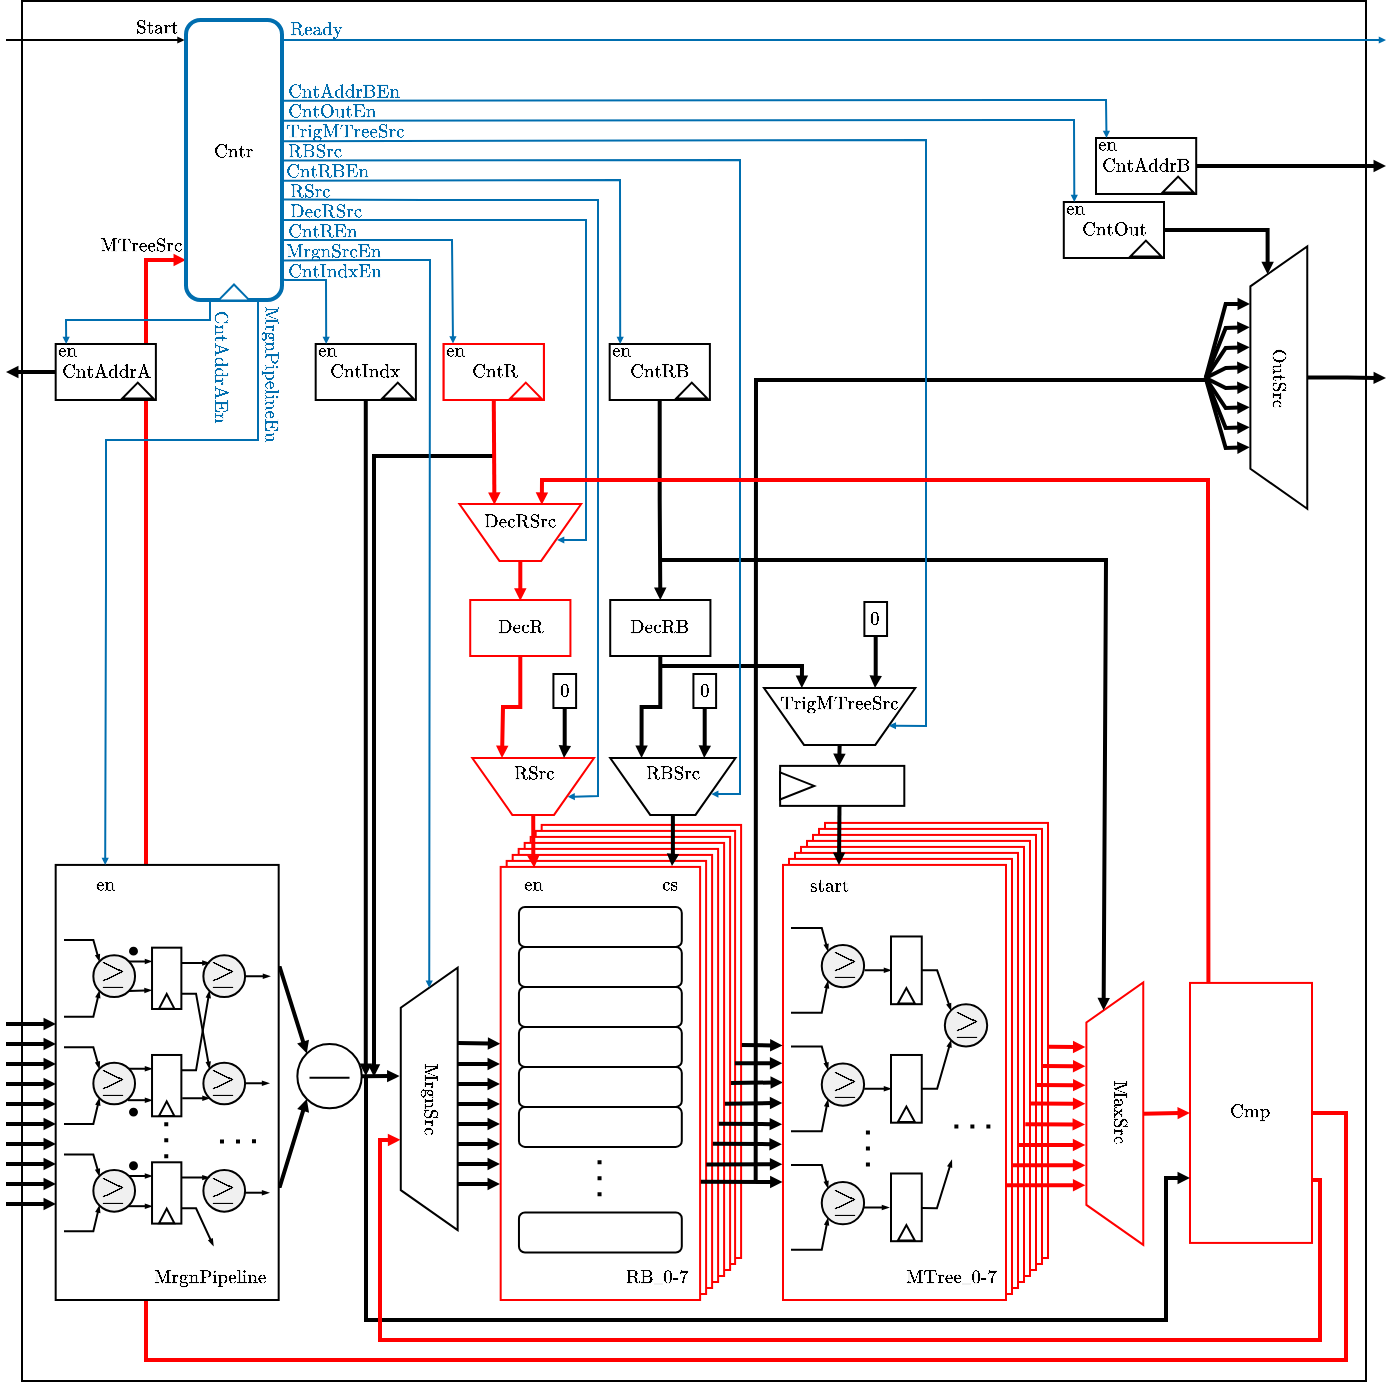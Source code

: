 <mxfile version="26.1.0">
  <diagram name="Page-1" id="SkhlHG9_DJIbw7-IVJRb">
    <mxGraphModel dx="1035" dy="565" grid="1" gridSize="10" guides="1" tooltips="1" connect="1" arrows="1" fold="1" page="1" pageScale="1" pageWidth="595" pageHeight="842" math="1" shadow="0">
      <root>
        <mxCell id="0" />
        <mxCell id="1" parent="0" />
        <mxCell id="JDV_1UN5tM312SKb1bPb-1" value="" style="rounded=0;whiteSpace=wrap;html=1;strokeWidth=1;" vertex="1" parent="1">
          <mxGeometry x="28" y="10.5" width="672" height="690" as="geometry" />
        </mxCell>
        <mxCell id="JDV_1UN5tM312SKb1bPb-261" value="" style="endArrow=block;html=1;rounded=0;endSize=1;endFill=1;strokeWidth=2;" edge="1" parent="1">
          <mxGeometry width="50" height="50" relative="1" as="geometry">
            <mxPoint x="264.769" y="238" as="sourcePoint" />
            <mxPoint x="204" y="548.385" as="targetPoint" />
            <Array as="points">
              <mxPoint x="204" y="238" />
            </Array>
          </mxGeometry>
        </mxCell>
        <mxCell id="JDV_1UN5tM312SKb1bPb-2" style="edgeStyle=orthogonalEdgeStyle;rounded=0;orthogonalLoop=1;jettySize=auto;html=1;strokeWidth=2;endArrow=block;endFill=1;endSize=1;entryX=0.001;entryY=0.861;entryDx=0;entryDy=0;entryPerimeter=0;strokeColor=#FF0000;" edge="1" parent="1" source="JDV_1UN5tM312SKb1bPb-57" target="JDV_1UN5tM312SKb1bPb-214">
          <mxGeometry relative="1" as="geometry">
            <mxPoint x="80" y="130" as="targetPoint" />
            <Array as="points">
              <mxPoint x="690" y="567" />
              <mxPoint x="690" y="690" />
              <mxPoint x="90" y="690" />
              <mxPoint x="90" y="140" />
              <mxPoint x="110" y="140" />
            </Array>
          </mxGeometry>
        </mxCell>
        <mxCell id="JDV_1UN5tM312SKb1bPb-3" value="" style="endArrow=block;html=1;rounded=0;exitX=1;exitY=0.75;exitDx=0;exitDy=0;entryX=0;entryY=1;entryDx=0;entryDy=0;endSize=1;endFill=1;strokeWidth=2;" edge="1" parent="1" target="JDV_1UN5tM312SKb1bPb-94">
          <mxGeometry width="50" height="50" relative="1" as="geometry">
            <mxPoint x="149.5" y="603.115" as="sourcePoint" />
            <mxPoint x="217.0" y="660" as="targetPoint" />
            <Array as="points">
              <mxPoint x="157.0" y="603" />
            </Array>
          </mxGeometry>
        </mxCell>
        <mxCell id="JDV_1UN5tM312SKb1bPb-4" value="" style="endArrow=block;html=1;rounded=0;exitX=1;exitY=0.25;exitDx=0;exitDy=0;entryX=0;entryY=0;entryDx=0;entryDy=0;endSize=1;endFill=1;strokeWidth=2;" edge="1" parent="1" target="JDV_1UN5tM312SKb1bPb-94">
          <mxGeometry width="50" height="50" relative="1" as="geometry">
            <mxPoint x="149.5" y="494.345" as="sourcePoint" />
            <mxPoint x="227.0" y="470" as="targetPoint" />
            <Array as="points">
              <mxPoint x="157.0" y="494" />
            </Array>
          </mxGeometry>
        </mxCell>
        <mxCell id="JDV_1UN5tM312SKb1bPb-5" value="" style="rounded=0;whiteSpace=wrap;html=1;" vertex="1" parent="1">
          <mxGeometry x="44.84" y="442.46" width="111.5" height="217.54" as="geometry" />
        </mxCell>
        <mxCell id="JDV_1UN5tM312SKb1bPb-6" value="" style="rounded=0;whiteSpace=wrap;html=1;strokeColor=#FF0000;" vertex="1" parent="1">
          <mxGeometry x="429.5" y="421.46" width="111.5" height="217.54" as="geometry" />
        </mxCell>
        <mxCell id="JDV_1UN5tM312SKb1bPb-7" value="" style="rounded=0;whiteSpace=wrap;html=1;strokeColor=#FF0000;" vertex="1" parent="1">
          <mxGeometry x="426.5" y="424.46" width="111.5" height="217.54" as="geometry" />
        </mxCell>
        <mxCell id="JDV_1UN5tM312SKb1bPb-8" value="" style="rounded=0;whiteSpace=wrap;html=1;strokeColor=#FF0000;" vertex="1" parent="1">
          <mxGeometry x="423.5" y="427.46" width="111.5" height="217.54" as="geometry" />
        </mxCell>
        <mxCell id="JDV_1UN5tM312SKb1bPb-9" value="" style="rounded=0;whiteSpace=wrap;html=1;strokeColor=#FF0000;" vertex="1" parent="1">
          <mxGeometry x="420.5" y="430.46" width="111.5" height="217.54" as="geometry" />
        </mxCell>
        <mxCell id="JDV_1UN5tM312SKb1bPb-10" value="" style="rounded=0;whiteSpace=wrap;html=1;strokeColor=#FF0000;" vertex="1" parent="1">
          <mxGeometry x="417.5" y="433.46" width="111.5" height="217.54" as="geometry" />
        </mxCell>
        <mxCell id="JDV_1UN5tM312SKb1bPb-11" value="" style="rounded=0;whiteSpace=wrap;html=1;strokeColor=#FF0000;" vertex="1" parent="1">
          <mxGeometry x="414.5" y="436.46" width="111.5" height="217.54" as="geometry" />
        </mxCell>
        <mxCell id="JDV_1UN5tM312SKb1bPb-12" value="" style="rounded=0;whiteSpace=wrap;html=1;strokeColor=#FF0000;" vertex="1" parent="1">
          <mxGeometry x="411.5" y="439.46" width="111.5" height="217.54" as="geometry" />
        </mxCell>
        <mxCell id="JDV_1UN5tM312SKb1bPb-13" value="" style="rounded=0;whiteSpace=wrap;html=1;strokeColor=#FF0000;" vertex="1" parent="1">
          <mxGeometry x="287.84" y="422.46" width="99.71" height="216.54" as="geometry" />
        </mxCell>
        <mxCell id="JDV_1UN5tM312SKb1bPb-14" value="" style="rounded=0;whiteSpace=wrap;html=1;strokeColor=#FF0000;" vertex="1" parent="1">
          <mxGeometry x="284.84" y="425.46" width="99.71" height="216.54" as="geometry" />
        </mxCell>
        <mxCell id="JDV_1UN5tM312SKb1bPb-15" value="" style="endArrow=block;html=1;rounded=0;endFill=1;strokeWidth=2;exitX=1.004;exitY=0.568;exitDx=0;exitDy=0;exitPerimeter=0;entryX=0;entryY=0.5;entryDx=0;entryDy=0;startFill=0;endSize=1;" edge="1" parent="1" source="JDV_1UN5tM312SKb1bPb-16" target="JDV_1UN5tM312SKb1bPb-40">
          <mxGeometry width="50" height="50" relative="1" as="geometry">
            <mxPoint x="382.61" y="551.31" as="sourcePoint" />
            <mxPoint x="491.461" y="552.06" as="targetPoint" />
          </mxGeometry>
        </mxCell>
        <mxCell id="JDV_1UN5tM312SKb1bPb-16" value="" style="rounded=0;whiteSpace=wrap;html=1;strokeColor=#FF0000;" vertex="1" parent="1">
          <mxGeometry x="282.34" y="428.46" width="99.71" height="216.54" as="geometry" />
        </mxCell>
        <mxCell id="JDV_1UN5tM312SKb1bPb-17" value="" style="rounded=0;whiteSpace=wrap;html=1;strokeColor=#FF0000;" vertex="1" parent="1">
          <mxGeometry x="279.34" y="431.46" width="99.71" height="216.54" as="geometry" />
        </mxCell>
        <mxCell id="JDV_1UN5tM312SKb1bPb-18" value="" style="rounded=0;whiteSpace=wrap;html=1;strokeColor=#FF0000;" vertex="1" parent="1">
          <mxGeometry x="276.34" y="434.46" width="99.71" height="216.54" as="geometry" />
        </mxCell>
        <mxCell id="JDV_1UN5tM312SKb1bPb-19" value="" style="rounded=0;whiteSpace=wrap;html=1;strokeColor=#FF0000;" vertex="1" parent="1">
          <mxGeometry x="273.34" y="437.46" width="99.71" height="216.54" as="geometry" />
        </mxCell>
        <mxCell id="JDV_1UN5tM312SKb1bPb-20" value="" style="rounded=0;whiteSpace=wrap;html=1;strokeColor=#FF0000;" vertex="1" parent="1">
          <mxGeometry x="270.34" y="440.46" width="99.71" height="216.54" as="geometry" />
        </mxCell>
        <mxCell id="JDV_1UN5tM312SKb1bPb-21" value="" style="endArrow=block;html=1;rounded=0;exitX=0.713;exitY=1.004;exitDx=0;exitDy=0;exitPerimeter=0;entryX=-0.002;entryY=0.45;entryDx=0;entryDy=0;entryPerimeter=0;endSize=1;endFill=1;strokeWidth=2;strokeColor=#000000;" edge="1" parent="1" source="JDV_1UN5tM312SKb1bPb-58">
          <mxGeometry width="50" height="50" relative="1" as="geometry">
            <mxPoint x="240.0" y="582" as="sourcePoint" />
            <mxPoint x="267.141" y="531.903" as="targetPoint" />
          </mxGeometry>
        </mxCell>
        <mxCell id="JDV_1UN5tM312SKb1bPb-22" value="" style="endArrow=block;html=1;rounded=0;exitX=0.764;exitY=1.013;exitDx=0;exitDy=0;exitPerimeter=0;entryX=-0.005;entryY=0.335;entryDx=0;entryDy=0;entryPerimeter=0;endSize=1;endFill=1;strokeWidth=2;strokeColor=#000000;" edge="1" parent="1">
          <mxGeometry width="50" height="50" relative="1" as="geometry">
            <mxPoint x="232.0" y="542" as="sourcePoint" />
            <mxPoint x="267.0" y="542" as="targetPoint" />
          </mxGeometry>
        </mxCell>
        <mxCell id="JDV_1UN5tM312SKb1bPb-23" value="" style="endArrow=block;html=1;rounded=0;exitX=0.764;exitY=1.013;exitDx=0;exitDy=0;exitPerimeter=0;entryX=-0.005;entryY=0.335;entryDx=0;entryDy=0;entryPerimeter=0;endSize=1;endFill=1;strokeWidth=2;strokeColor=#000000;" edge="1" parent="1">
          <mxGeometry width="50" height="50" relative="1" as="geometry">
            <mxPoint x="232.0" y="552" as="sourcePoint" />
            <mxPoint x="267.0" y="552" as="targetPoint" />
          </mxGeometry>
        </mxCell>
        <mxCell id="JDV_1UN5tM312SKb1bPb-24" value="" style="endArrow=block;html=1;rounded=0;exitX=0.764;exitY=1.013;exitDx=0;exitDy=0;exitPerimeter=0;entryX=-0.005;entryY=0.335;entryDx=0;entryDy=0;entryPerimeter=0;endSize=1;endFill=1;strokeWidth=2;strokeColor=#000000;" edge="1" parent="1">
          <mxGeometry width="50" height="50" relative="1" as="geometry">
            <mxPoint x="232.0" y="562" as="sourcePoint" />
            <mxPoint x="267.0" y="562" as="targetPoint" />
          </mxGeometry>
        </mxCell>
        <mxCell id="JDV_1UN5tM312SKb1bPb-25" value="" style="endArrow=block;html=1;rounded=0;exitX=0.764;exitY=1.013;exitDx=0;exitDy=0;exitPerimeter=0;entryX=-0.005;entryY=0.335;entryDx=0;entryDy=0;entryPerimeter=0;endSize=1;endFill=1;strokeWidth=2;strokeColor=#000000;" edge="1" parent="1">
          <mxGeometry width="50" height="50" relative="1" as="geometry">
            <mxPoint x="232.0" y="572" as="sourcePoint" />
            <mxPoint x="267.0" y="572" as="targetPoint" />
          </mxGeometry>
        </mxCell>
        <mxCell id="JDV_1UN5tM312SKb1bPb-26" value="" style="endArrow=block;html=1;rounded=0;exitX=0.764;exitY=1.013;exitDx=0;exitDy=0;exitPerimeter=0;entryX=-0.005;entryY=0.335;entryDx=0;entryDy=0;entryPerimeter=0;endSize=1;endFill=1;strokeWidth=2;strokeColor=#000000;" edge="1" parent="1">
          <mxGeometry width="50" height="50" relative="1" as="geometry">
            <mxPoint x="232.0" y="582" as="sourcePoint" />
            <mxPoint x="267.0" y="582" as="targetPoint" />
          </mxGeometry>
        </mxCell>
        <mxCell id="JDV_1UN5tM312SKb1bPb-27" value="" style="endArrow=block;html=1;rounded=0;exitX=0.764;exitY=1.013;exitDx=0;exitDy=0;exitPerimeter=0;entryX=-0.005;entryY=0.335;entryDx=0;entryDy=0;entryPerimeter=0;endSize=1;endFill=1;strokeWidth=2;strokeColor=#000000;" edge="1" parent="1">
          <mxGeometry width="50" height="50" relative="1" as="geometry">
            <mxPoint x="232.0" y="592" as="sourcePoint" />
            <mxPoint x="267.0" y="592" as="targetPoint" />
          </mxGeometry>
        </mxCell>
        <mxCell id="JDV_1UN5tM312SKb1bPb-28" value="" style="endArrow=block;html=1;rounded=0;exitX=0.764;exitY=1.013;exitDx=0;exitDy=0;exitPerimeter=0;entryX=-0.005;entryY=0.335;entryDx=0;entryDy=0;entryPerimeter=0;endSize=1;endFill=1;strokeWidth=2;strokeColor=#000000;" edge="1" parent="1">
          <mxGeometry width="50" height="50" relative="1" as="geometry">
            <mxPoint x="232.0" y="602" as="sourcePoint" />
            <mxPoint x="267.0" y="602" as="targetPoint" />
          </mxGeometry>
        </mxCell>
        <mxCell id="JDV_1UN5tM312SKb1bPb-29" value="" style="rounded=0;whiteSpace=wrap;html=1;strokeColor=#FF0000;" vertex="1" parent="1">
          <mxGeometry x="267.34" y="443.46" width="99.71" height="216.54" as="geometry" />
        </mxCell>
        <mxCell id="JDV_1UN5tM312SKb1bPb-30" value="" style="rounded=1;whiteSpace=wrap;html=1;" vertex="1" parent="1">
          <mxGeometry x="276.48" y="563.46" width="81.42" height="20" as="geometry" />
        </mxCell>
        <mxCell id="JDV_1UN5tM312SKb1bPb-31" value="" style="rounded=1;whiteSpace=wrap;html=1;" vertex="1" parent="1">
          <mxGeometry x="276.48" y="543.46" width="81.42" height="20" as="geometry" />
        </mxCell>
        <mxCell id="JDV_1UN5tM312SKb1bPb-32" value="" style="rounded=1;whiteSpace=wrap;html=1;" vertex="1" parent="1">
          <mxGeometry x="276.48" y="523.46" width="81.42" height="20" as="geometry" />
        </mxCell>
        <mxCell id="JDV_1UN5tM312SKb1bPb-33" value="" style="rounded=1;whiteSpace=wrap;html=1;" vertex="1" parent="1">
          <mxGeometry x="276.48" y="503.46" width="81.42" height="20" as="geometry" />
        </mxCell>
        <mxCell id="JDV_1UN5tM312SKb1bPb-34" value="" style="rounded=1;whiteSpace=wrap;html=1;" vertex="1" parent="1">
          <mxGeometry x="276.48" y="483.46" width="81.42" height="20" as="geometry" />
        </mxCell>
        <mxCell id="JDV_1UN5tM312SKb1bPb-35" value="" style="rounded=1;whiteSpace=wrap;html=1;" vertex="1" parent="1">
          <mxGeometry x="276.48" y="463.46" width="81.42" height="20" as="geometry" />
        </mxCell>
        <mxCell id="JDV_1UN5tM312SKb1bPb-36" value="" style="endArrow=none;dashed=1;html=1;dashPattern=1 3;strokeWidth=2;rounded=0;" edge="1" parent="1">
          <mxGeometry width="50" height="50" relative="1" as="geometry">
            <mxPoint x="316.77" y="590.07" as="sourcePoint" />
            <mxPoint x="316.77" y="610.07" as="targetPoint" />
          </mxGeometry>
        </mxCell>
        <mxCell id="JDV_1UN5tM312SKb1bPb-37" value="" style="rounded=1;whiteSpace=wrap;html=1;" vertex="1" parent="1">
          <mxGeometry x="276.48" y="616.23" width="81.42" height="20" as="geometry" />
        </mxCell>
        <mxCell id="JDV_1UN5tM312SKb1bPb-38" value="&lt;font style=&quot;font-size: 8px;&quot;&gt;$$\text{en}$$&lt;/font&gt;" style="text;html=1;align=center;verticalAlign=middle;whiteSpace=wrap;rounded=0;" vertex="1" parent="1">
          <mxGeometry x="278.32" y="449.69" width="10.52" height="7.54" as="geometry" />
        </mxCell>
        <mxCell id="JDV_1UN5tM312SKb1bPb-39" value="&lt;font style=&quot;font-size: 8px;&quot;&gt;$$\text{cs}$$&lt;/font&gt;" style="text;html=1;align=center;verticalAlign=middle;whiteSpace=wrap;rounded=0;" vertex="1" parent="1">
          <mxGeometry x="346.5" y="449.69" width="9.1" height="7.54" as="geometry" />
        </mxCell>
        <mxCell id="JDV_1UN5tM312SKb1bPb-40" value="" style="rounded=0;whiteSpace=wrap;html=1;strokeColor=#FF0000;" vertex="1" parent="1">
          <mxGeometry x="408.5" y="442.46" width="111.5" height="217.54" as="geometry" />
        </mxCell>
        <mxCell id="JDV_1UN5tM312SKb1bPb-41" value="&lt;font style=&quot;font-size: 8px;&quot;&gt;$$\text{start}$$&lt;/font&gt;" style="text;html=1;align=center;verticalAlign=middle;whiteSpace=wrap;rounded=0;" vertex="1" parent="1">
          <mxGeometry x="417.0" y="443.46" width="30" height="20" as="geometry" />
        </mxCell>
        <mxCell id="JDV_1UN5tM312SKb1bPb-42" value="" style="shape=trapezoid;perimeter=trapezoidPerimeter;whiteSpace=wrap;html=1;fixedSize=1;rotation=-90;fillColor=#FFFFFF;strokeWidth=1;strokeColor=#FF0000;" vertex="1" parent="1">
          <mxGeometry x="508.8" y="552.63" width="131.22" height="28.44" as="geometry" />
        </mxCell>
        <mxCell id="JDV_1UN5tM312SKb1bPb-43" value="" style="endArrow=block;html=1;rounded=0;endFill=1;strokeWidth=2;exitX=0.997;exitY=0.072;exitDx=0;exitDy=0;exitPerimeter=0;entryX=0.44;entryY=-0.018;entryDx=0;entryDy=0;entryPerimeter=0;endSize=1;strokeColor=#FF0000;" edge="1" parent="1">
          <mxGeometry width="50" height="50" relative="1" as="geometry">
            <mxPoint x="520.004" y="602.65" as="sourcePoint" />
            <mxPoint x="559.688" y="602.627" as="targetPoint" />
          </mxGeometry>
        </mxCell>
        <mxCell id="JDV_1UN5tM312SKb1bPb-44" value="" style="endArrow=block;html=1;rounded=0;endFill=1;strokeWidth=2;exitX=0.997;exitY=0.072;exitDx=0;exitDy=0;exitPerimeter=0;entryX=0.471;entryY=-0.019;entryDx=0;entryDy=0;entryPerimeter=0;endSize=1;strokeColor=#FF0000;" edge="1" parent="1">
          <mxGeometry width="50" height="50" relative="1" as="geometry">
            <mxPoint x="523.004" y="592.63" as="sourcePoint" />
            <mxPoint x="559.66" y="592.68" as="targetPoint" />
          </mxGeometry>
        </mxCell>
        <mxCell id="JDV_1UN5tM312SKb1bPb-45" value="" style="endArrow=block;html=1;rounded=0;endFill=1;strokeWidth=2;exitX=1.001;exitY=0.483;exitDx=0;exitDy=0;exitPerimeter=0;entryX=0.471;entryY=-0.019;entryDx=0;entryDy=0;entryPerimeter=0;endSize=1;strokeColor=#FF0000;" edge="1" parent="1">
          <mxGeometry width="50" height="50" relative="1" as="geometry">
            <mxPoint x="526.139" y="582.53" as="sourcePoint" />
            <mxPoint x="559.66" y="582.45" as="targetPoint" />
          </mxGeometry>
        </mxCell>
        <mxCell id="JDV_1UN5tM312SKb1bPb-46" value="" style="endArrow=block;html=1;rounded=0;endFill=1;strokeWidth=2;exitX=1.001;exitY=0.447;exitDx=0;exitDy=0;exitPerimeter=0;entryX=0.471;entryY=-0.019;entryDx=0;entryDy=0;entryPerimeter=0;endSize=1;strokeColor=#FF0000;" edge="1" parent="1">
          <mxGeometry width="50" height="50" relative="1" as="geometry">
            <mxPoint x="529.639" y="572.09" as="sourcePoint" />
            <mxPoint x="559.52" y="572.22" as="targetPoint" />
          </mxGeometry>
        </mxCell>
        <mxCell id="JDV_1UN5tM312SKb1bPb-47" value="" style="endArrow=block;html=1;rounded=0;endFill=1;strokeWidth=2;exitX=1.001;exitY=0.447;exitDx=0;exitDy=0;exitPerimeter=0;entryX=0.578;entryY=-0.018;entryDx=0;entryDy=0;entryPerimeter=0;endSize=1;strokeColor=#FF0000;" edge="1" parent="1">
          <mxGeometry width="50" height="50" relative="1" as="geometry">
            <mxPoint x="532.5" y="561.73" as="sourcePoint" />
            <mxPoint x="559.688" y="561.897" as="targetPoint" />
          </mxGeometry>
        </mxCell>
        <mxCell id="JDV_1UN5tM312SKb1bPb-48" value="" style="endArrow=block;html=1;rounded=0;endFill=1;strokeWidth=2;exitX=1.001;exitY=0.616;exitDx=0;exitDy=0;exitPerimeter=0;entryX=0.61;entryY=-0.016;entryDx=0;entryDy=0;entryPerimeter=0;endSize=1;strokeColor=#FF0000;" edge="1" parent="1">
          <mxGeometry width="50" height="50" relative="1" as="geometry">
            <mxPoint x="535.139" y="552.465" as="sourcePoint" />
            <mxPoint x="559.745" y="552.597" as="targetPoint" />
          </mxGeometry>
        </mxCell>
        <mxCell id="JDV_1UN5tM312SKb1bPb-49" value="" style="endArrow=block;html=1;rounded=0;endFill=1;strokeWidth=2;exitX=1.001;exitY=0.586;exitDx=0;exitDy=0;exitPerimeter=0;entryX=0.648;entryY=-0.017;entryDx=0;entryDy=0;entryPerimeter=0;endSize=1;strokeColor=#FF0000;" edge="1" parent="1">
          <mxGeometry width="50" height="50" relative="1" as="geometry">
            <mxPoint x="538.139" y="542.938" as="sourcePoint" />
            <mxPoint x="559.717" y="543.178" as="targetPoint" />
          </mxGeometry>
        </mxCell>
        <mxCell id="JDV_1UN5tM312SKb1bPb-50" value="" style="endArrow=block;html=1;rounded=0;endFill=1;strokeWidth=2;exitX=1.002;exitY=0.556;exitDx=0;exitDy=0;exitPerimeter=0;entryX=0.684;entryY=-0.017;entryDx=0;entryDy=0;entryPerimeter=0;endSize=1;strokeColor=#FF0000;" edge="1" parent="1">
          <mxGeometry width="50" height="50" relative="1" as="geometry">
            <mxPoint x="541.277" y="533.412" as="sourcePoint" />
            <mxPoint x="559.717" y="533.466" as="targetPoint" />
          </mxGeometry>
        </mxCell>
        <mxCell id="JDV_1UN5tM312SKb1bPb-51" value="" style="endArrow=block;html=1;rounded=0;endFill=1;strokeWidth=2;exitX=1.004;exitY=0.727;exitDx=0;exitDy=0;exitPerimeter=0;entryX=-0.002;entryY=0.729;entryDx=0;entryDy=0;entryPerimeter=0;startFill=0;endSize=1;" edge="1" parent="1" source="JDV_1UN5tM312SKb1bPb-29" target="JDV_1UN5tM312SKb1bPb-40">
          <mxGeometry width="50" height="50" relative="1" as="geometry">
            <mxPoint x="367.549" y="600.81" as="sourcePoint" />
            <mxPoint x="491.469" y="601.35" as="targetPoint" />
          </mxGeometry>
        </mxCell>
        <mxCell id="JDV_1UN5tM312SKb1bPb-52" value="" style="endArrow=block;html=1;rounded=0;endFill=1;strokeWidth=2;exitX=1.001;exitY=0.701;exitDx=0;exitDy=0;exitPerimeter=0;startFill=0;endSize=1;entryX=-0.003;entryY=0.688;entryDx=0;entryDy=0;entryPerimeter=0;" edge="1" parent="1" source="JDV_1UN5tM312SKb1bPb-20" target="JDV_1UN5tM312SKb1bPb-40">
          <mxGeometry width="50" height="50" relative="1" as="geometry">
            <mxPoint x="370.689" y="592.155" as="sourcePoint" />
            <mxPoint x="410.0" y="592" as="targetPoint" />
          </mxGeometry>
        </mxCell>
        <mxCell id="JDV_1UN5tM312SKb1bPb-53" value="" style="endArrow=block;html=1;rounded=0;endFill=1;strokeWidth=2;exitX=1.004;exitY=0.667;exitDx=0;exitDy=0;exitPerimeter=0;entryX=-0.005;entryY=0.642;entryDx=0;entryDy=0;entryPerimeter=0;startFill=0;endSize=1;" edge="1" parent="1" source="JDV_1UN5tM312SKb1bPb-19" target="JDV_1UN5tM312SKb1bPb-40">
          <mxGeometry width="50" height="50" relative="1" as="geometry">
            <mxPoint x="373.71" y="581.83" as="sourcePoint" />
            <mxPoint x="491.5" y="582.19" as="targetPoint" />
          </mxGeometry>
        </mxCell>
        <mxCell id="JDV_1UN5tM312SKb1bPb-54" value="" style="endArrow=block;html=1;rounded=0;endFill=1;strokeWidth=2;exitX=1.003;exitY=0.676;exitDx=0;exitDy=0;exitPerimeter=0;entryX=-0.004;entryY=0.596;entryDx=0;entryDy=0;entryPerimeter=0;startFill=0;endSize=1;" edge="1" parent="1" target="JDV_1UN5tM312SKb1bPb-40">
          <mxGeometry width="50" height="50" relative="1" as="geometry">
            <mxPoint x="376.349" y="571.841" as="sourcePoint" />
            <mxPoint x="491.5" y="572.39" as="targetPoint" />
          </mxGeometry>
        </mxCell>
        <mxCell id="JDV_1UN5tM312SKb1bPb-55" value="" style="endArrow=block;html=1;rounded=0;endFill=1;strokeWidth=2;exitX=1.024;exitY=0.564;exitDx=0;exitDy=0;exitPerimeter=0;entryX=-0.003;entryY=0.456;entryDx=0;entryDy=0;entryPerimeter=0;startFill=0;startSize=6;endSize=1;" edge="1" parent="1" target="JDV_1UN5tM312SKb1bPb-40">
          <mxGeometry width="50" height="50" relative="1" as="geometry">
            <mxPoint x="384.443" y="541.589" as="sourcePoint" />
            <mxPoint x="491.361" y="541.98" as="targetPoint" />
          </mxGeometry>
        </mxCell>
        <mxCell id="JDV_1UN5tM312SKb1bPb-56" value="" style="endArrow=block;html=1;rounded=0;endFill=1;strokeWidth=2;exitX=1.004;exitY=0.55;exitDx=0;exitDy=0;exitPerimeter=0;entryX=-0.002;entryY=0.415;entryDx=0;entryDy=0;entryPerimeter=0;startFill=0;endSize=1;" edge="1" parent="1" target="JDV_1UN5tM312SKb1bPb-40">
          <mxGeometry width="50" height="50" relative="1" as="geometry">
            <mxPoint x="387.949" y="532.557" as="sourcePoint" />
            <mxPoint x="491.5" y="531.64" as="targetPoint" />
          </mxGeometry>
        </mxCell>
        <mxCell id="JDV_1UN5tM312SKb1bPb-57" value="&lt;h5&gt;&lt;font face=&quot;Helvetica&quot; style=&quot;font-size: 8px;&quot;&gt;$$\text{Cmp}$$&lt;/font&gt;&lt;/h5&gt;" style="rounded=0;whiteSpace=wrap;html=1;rotation=0;strokeColor=#FF0000;" vertex="1" parent="1">
          <mxGeometry x="612" y="501.46" width="61" height="130" as="geometry" />
        </mxCell>
        <mxCell id="JDV_1UN5tM312SKb1bPb-58" value="" style="shape=trapezoid;perimeter=trapezoidPerimeter;whiteSpace=wrap;html=1;fixedSize=1;rotation=-90;fillColor=#FFFFFF;strokeWidth=1;strokeColor=#000000;" vertex="1" parent="1">
          <mxGeometry x="166.0" y="545.24" width="131.22" height="28.44" as="geometry" />
        </mxCell>
        <mxCell id="JDV_1UN5tM312SKb1bPb-59" value="" style="endArrow=block;html=1;rounded=0;exitX=0.5;exitY=1;exitDx=0;exitDy=0;entryX=0;entryY=0.5;entryDx=0;entryDy=0;endSize=1;endFill=1;strokeWidth=2;strokeColor=#FF0000;" edge="1" parent="1" source="JDV_1UN5tM312SKb1bPb-42" target="JDV_1UN5tM312SKb1bPb-57">
          <mxGeometry width="50" height="50" relative="1" as="geometry">
            <mxPoint x="631" y="592" as="sourcePoint" />
            <mxPoint x="681" y="542" as="targetPoint" />
          </mxGeometry>
        </mxCell>
        <mxCell id="JDV_1UN5tM312SKb1bPb-60" value="" style="shape=trapezoid;perimeter=trapezoidPerimeter;whiteSpace=wrap;html=1;fixedSize=1;rotation=-180;fillColor=#FFFFFF;strokeWidth=1;strokeColor=#FF0000;" vertex="1" parent="1">
          <mxGeometry x="253.15" y="389" width="60.87" height="28.44" as="geometry" />
        </mxCell>
        <mxCell id="JDV_1UN5tM312SKb1bPb-61" value="" style="shape=trapezoid;perimeter=trapezoidPerimeter;whiteSpace=wrap;html=1;fixedSize=1;rotation=-180;fillColor=#FFFFFF;strokeWidth=1;" vertex="1" parent="1">
          <mxGeometry x="322.11" y="389" width="62.65" height="28.44" as="geometry" />
        </mxCell>
        <mxCell id="JDV_1UN5tM312SKb1bPb-62" value="&lt;font style=&quot;font-size: 8px;&quot;&gt;$$\text{RBSrc}$$&lt;/font&gt;" style="text;html=1;align=center;verticalAlign=middle;whiteSpace=wrap;rounded=0;" vertex="1" parent="1">
          <mxGeometry x="335.68" y="389.0" width="35.52" height="16.44" as="geometry" />
        </mxCell>
        <mxCell id="JDV_1UN5tM312SKb1bPb-63" value="&lt;font style=&quot;font-size: 8px;&quot;&gt;$$\text{RSrc}$$&lt;/font&gt;" style="text;html=1;align=center;verticalAlign=middle;whiteSpace=wrap;rounded=0;" vertex="1" parent="1">
          <mxGeometry x="265.82" y="389.0" width="35.52" height="16.44" as="geometry" />
        </mxCell>
        <mxCell id="JDV_1UN5tM312SKb1bPb-64" style="edgeStyle=orthogonalEdgeStyle;rounded=0;orthogonalLoop=1;jettySize=auto;html=1;entryX=0.168;entryY=0.002;entryDx=0;entryDy=0;entryPerimeter=0;endSize=1;endArrow=block;endFill=1;strokeWidth=2;strokeColor=#FF0000;" edge="1" parent="1" source="JDV_1UN5tM312SKb1bPb-60" target="JDV_1UN5tM312SKb1bPb-29">
          <mxGeometry relative="1" as="geometry" />
        </mxCell>
        <mxCell id="JDV_1UN5tM312SKb1bPb-65" style="edgeStyle=orthogonalEdgeStyle;rounded=0;orthogonalLoop=1;jettySize=auto;html=1;entryX=0.829;entryY=0.012;entryDx=0;entryDy=0;entryPerimeter=0;endSize=1;endArrow=block;endFill=1;strokeWidth=2;" edge="1" parent="1" source="JDV_1UN5tM312SKb1bPb-61" target="JDV_1UN5tM312SKb1bPb-20">
          <mxGeometry relative="1" as="geometry" />
        </mxCell>
        <mxCell id="JDV_1UN5tM312SKb1bPb-66" value="" style="ellipse;whiteSpace=wrap;html=1;aspect=fixed;fillColor=#F0F0F0;" vertex="1" parent="1">
          <mxGeometry x="427.885" y="482.465" width="21.163" height="21.163" as="geometry" />
        </mxCell>
        <mxCell id="JDV_1UN5tM312SKb1bPb-67" value="" style="endArrow=blockThin;html=1;rounded=0;exitX=1;exitY=0.5;exitDx=0;exitDy=0;entryX=0;entryY=0;entryDx=0;entryDy=0;endFill=1;endSize=1;" edge="1" parent="1" target="JDV_1UN5tM312SKb1bPb-66">
          <mxGeometry width="50" height="50" relative="1" as="geometry">
            <mxPoint x="412.5" y="474" as="sourcePoint" />
            <mxPoint x="489.423" y="448.604" as="targetPoint" />
            <Array as="points">
              <mxPoint x="427.885" y="474" />
            </Array>
          </mxGeometry>
        </mxCell>
        <mxCell id="JDV_1UN5tM312SKb1bPb-68" value="" style="endArrow=blockThin;html=1;rounded=0;entryX=0;entryY=1;entryDx=0;entryDy=0;exitX=1;exitY=0.5;exitDx=0;exitDy=0;endFill=1;endSize=1;" edge="1" parent="1" target="JDV_1UN5tM312SKb1bPb-66">
          <mxGeometry width="50" height="50" relative="1" as="geometry">
            <mxPoint x="412.5" y="516.326" as="sourcePoint" />
            <mxPoint x="443.269" y="524.792" as="targetPoint" />
            <Array as="points">
              <mxPoint x="427.885" y="516.326" />
            </Array>
          </mxGeometry>
        </mxCell>
        <mxCell id="JDV_1UN5tM312SKb1bPb-69" value="&lt;font style=&quot;font-size: 14px;&quot;&gt;$$\geq$$&lt;/font&gt;" style="text;html=1;align=center;verticalAlign=middle;whiteSpace=wrap;rounded=0;" vertex="1" parent="1">
          <mxGeometry x="432.654" y="485.98" width="11.538" height="12.698" as="geometry" />
        </mxCell>
        <mxCell id="JDV_1UN5tM312SKb1bPb-70" style="edgeStyle=orthogonalEdgeStyle;rounded=0;orthogonalLoop=1;jettySize=auto;html=1;exitX=1.013;exitY=0.599;exitDx=0;exitDy=0;entryX=0;entryY=0.5;entryDx=0;entryDy=0;endArrow=blockThin;endFill=1;curved=0;endSize=1;exitPerimeter=0;" edge="1" parent="1">
          <mxGeometry relative="1" as="geometry">
            <mxPoint x="449.323" y="495.142" as="sourcePoint" />
            <mxPoint x="462.5" y="495.163" as="targetPoint" />
          </mxGeometry>
        </mxCell>
        <mxCell id="JDV_1UN5tM312SKb1bPb-71" value="" style="ellipse;whiteSpace=wrap;html=1;aspect=fixed;fillColor=#F0F0F0;" vertex="1" parent="1">
          <mxGeometry x="427.885" y="541.722" width="21.163" height="21.163" as="geometry" />
        </mxCell>
        <mxCell id="JDV_1UN5tM312SKb1bPb-72" value="" style="endArrow=blockThin;html=1;rounded=0;exitX=1;exitY=0.5;exitDx=0;exitDy=0;entryX=0;entryY=0;entryDx=0;entryDy=0;endFill=1;endSize=1;" edge="1" parent="1" target="JDV_1UN5tM312SKb1bPb-71">
          <mxGeometry width="50" height="50" relative="1" as="geometry">
            <mxPoint x="412.5" y="533.257" as="sourcePoint" />
            <mxPoint x="489.423" y="507.861" as="targetPoint" />
            <Array as="points">
              <mxPoint x="427.885" y="533.257" />
            </Array>
          </mxGeometry>
        </mxCell>
        <mxCell id="JDV_1UN5tM312SKb1bPb-73" value="" style="endArrow=blockThin;html=1;rounded=0;entryX=0;entryY=1;entryDx=0;entryDy=0;exitX=1;exitY=0.5;exitDx=0;exitDy=0;endFill=1;endSize=1;" edge="1" parent="1" target="JDV_1UN5tM312SKb1bPb-71">
          <mxGeometry width="50" height="50" relative="1" as="geometry">
            <mxPoint x="412.5" y="575.583" as="sourcePoint" />
            <mxPoint x="443.269" y="584.048" as="targetPoint" />
            <Array as="points">
              <mxPoint x="427.885" y="575.583" />
            </Array>
          </mxGeometry>
        </mxCell>
        <mxCell id="JDV_1UN5tM312SKb1bPb-74" value="&lt;font style=&quot;font-size: 14px;&quot;&gt;$$\geq$$&lt;/font&gt;" style="text;html=1;align=center;verticalAlign=middle;whiteSpace=wrap;rounded=0;" vertex="1" parent="1">
          <mxGeometry x="432.654" y="545.237" width="11.538" height="12.698" as="geometry" />
        </mxCell>
        <mxCell id="JDV_1UN5tM312SKb1bPb-75" style="edgeStyle=orthogonalEdgeStyle;rounded=0;orthogonalLoop=1;jettySize=auto;html=1;exitX=1.004;exitY=0.599;exitDx=0;exitDy=0;entryX=0;entryY=0.5;entryDx=0;entryDy=0;endArrow=blockThin;endFill=1;endSize=1;exitPerimeter=0;" edge="1" parent="1">
          <mxGeometry relative="1" as="geometry">
            <mxPoint x="449.132" y="554.399" as="sourcePoint" />
            <mxPoint x="462.5" y="554.42" as="targetPoint" />
          </mxGeometry>
        </mxCell>
        <mxCell id="JDV_1UN5tM312SKb1bPb-76" value="" style="rounded=0;whiteSpace=wrap;html=1;" vertex="1" parent="1">
          <mxGeometry x="462.5" y="478.233" width="15.385" height="33.861" as="geometry" />
        </mxCell>
        <mxCell id="JDV_1UN5tM312SKb1bPb-77" value="" style="triangle;whiteSpace=wrap;html=1;rotation=-90;" vertex="1" parent="1">
          <mxGeometry x="466.346" y="503.628" width="7.692" height="8.465" as="geometry" />
        </mxCell>
        <mxCell id="JDV_1UN5tM312SKb1bPb-78" value="" style="rounded=0;whiteSpace=wrap;html=1;" vertex="1" parent="1">
          <mxGeometry x="462.5" y="537.489" width="15.385" height="33.861" as="geometry" />
        </mxCell>
        <mxCell id="JDV_1UN5tM312SKb1bPb-79" value="" style="triangle;whiteSpace=wrap;html=1;rotation=-90;" vertex="1" parent="1">
          <mxGeometry x="466.346" y="562.885" width="7.692" height="8.465" as="geometry" />
        </mxCell>
        <mxCell id="JDV_1UN5tM312SKb1bPb-80" value="" style="ellipse;whiteSpace=wrap;html=1;aspect=fixed;fillColor=#F0F0F0;" vertex="1" parent="1">
          <mxGeometry x="427.885" y="600.979" width="21.163" height="21.163" as="geometry" />
        </mxCell>
        <mxCell id="JDV_1UN5tM312SKb1bPb-81" value="" style="endArrow=blockThin;html=1;rounded=0;exitX=1;exitY=0.5;exitDx=0;exitDy=0;entryX=0;entryY=0;entryDx=0;entryDy=0;endFill=1;endSize=1;" edge="1" parent="1" target="JDV_1UN5tM312SKb1bPb-80">
          <mxGeometry width="50" height="50" relative="1" as="geometry">
            <mxPoint x="412.5" y="592.514" as="sourcePoint" />
            <mxPoint x="489.423" y="567.118" as="targetPoint" />
            <Array as="points">
              <mxPoint x="427.885" y="592.514" />
            </Array>
          </mxGeometry>
        </mxCell>
        <mxCell id="JDV_1UN5tM312SKb1bPb-82" value="" style="endArrow=blockThin;html=1;rounded=0;entryX=0;entryY=1;entryDx=0;entryDy=0;exitX=1;exitY=0.5;exitDx=0;exitDy=0;endFill=1;endSize=1;" edge="1" parent="1" target="JDV_1UN5tM312SKb1bPb-80">
          <mxGeometry width="50" height="50" relative="1" as="geometry">
            <mxPoint x="412.5" y="634.84" as="sourcePoint" />
            <mxPoint x="443.269" y="643.305" as="targetPoint" />
            <Array as="points">
              <mxPoint x="427.885" y="634.84" />
            </Array>
          </mxGeometry>
        </mxCell>
        <mxCell id="JDV_1UN5tM312SKb1bPb-83" value="&lt;font style=&quot;font-size: 14px;&quot;&gt;$$\geq$$&lt;/font&gt;" style="text;html=1;align=center;verticalAlign=middle;whiteSpace=wrap;rounded=0;" vertex="1" parent="1">
          <mxGeometry x="432.654" y="604.494" width="11.538" height="12.698" as="geometry" />
        </mxCell>
        <mxCell id="JDV_1UN5tM312SKb1bPb-84" style="edgeStyle=orthogonalEdgeStyle;rounded=0;orthogonalLoop=1;jettySize=auto;html=1;exitX=1.021;exitY=0.604;exitDx=0;exitDy=0;entryX=0;entryY=0.5;entryDx=0;entryDy=0;endArrow=blockThin;endFill=1;curved=0;endSize=1;exitPerimeter=0;" edge="1" parent="1">
          <mxGeometry relative="1" as="geometry">
            <mxPoint x="448.492" y="613.761" as="sourcePoint" />
            <mxPoint x="461.5" y="613.677" as="targetPoint" />
          </mxGeometry>
        </mxCell>
        <mxCell id="JDV_1UN5tM312SKb1bPb-85" value="" style="rounded=0;whiteSpace=wrap;html=1;" vertex="1" parent="1">
          <mxGeometry x="462.5" y="596.746" width="15.385" height="33.861" as="geometry" />
        </mxCell>
        <mxCell id="JDV_1UN5tM312SKb1bPb-86" value="" style="triangle;whiteSpace=wrap;html=1;rotation=-90;" vertex="1" parent="1">
          <mxGeometry x="466.346" y="622.142" width="7.692" height="8.465" as="geometry" />
        </mxCell>
        <mxCell id="JDV_1UN5tM312SKb1bPb-87" value="" style="ellipse;whiteSpace=wrap;html=1;aspect=fixed;fillColor=#F0F0F0;" vertex="1" parent="1">
          <mxGeometry x="489.423" y="512.094" width="21.163" height="21.163" as="geometry" />
        </mxCell>
        <mxCell id="JDV_1UN5tM312SKb1bPb-88" value="&lt;font style=&quot;font-size: 14px;&quot;&gt;$$\geq$$&lt;/font&gt;" style="text;html=1;align=center;verticalAlign=middle;whiteSpace=wrap;rounded=0;" vertex="1" parent="1">
          <mxGeometry x="494.192" y="515.608" width="11.538" height="12.698" as="geometry" />
        </mxCell>
        <mxCell id="JDV_1UN5tM312SKb1bPb-89" value="" style="endArrow=blockThin;html=1;rounded=0;exitX=1;exitY=0.5;exitDx=0;exitDy=0;entryX=0;entryY=0;entryDx=0;entryDy=0;endFill=1;endSize=1;" edge="1" parent="1" source="JDV_1UN5tM312SKb1bPb-76" target="JDV_1UN5tM312SKb1bPb-87">
          <mxGeometry width="50" height="50" relative="1" as="geometry">
            <mxPoint x="493.269" y="524.792" as="sourcePoint" />
            <mxPoint x="531.731" y="482.465" as="targetPoint" />
            <Array as="points">
              <mxPoint x="485.577" y="495.163" />
            </Array>
          </mxGeometry>
        </mxCell>
        <mxCell id="JDV_1UN5tM312SKb1bPb-90" value="" style="endArrow=blockThin;html=1;rounded=0;exitX=1;exitY=0.5;exitDx=0;exitDy=0;entryX=0;entryY=1;entryDx=0;entryDy=0;endFill=1;endSize=1;" edge="1" parent="1" source="JDV_1UN5tM312SKb1bPb-78" target="JDV_1UN5tM312SKb1bPb-87">
          <mxGeometry width="50" height="50" relative="1" as="geometry">
            <mxPoint x="516.346" y="592.514" as="sourcePoint" />
            <mxPoint x="554.808" y="550.187" as="targetPoint" />
            <Array as="points">
              <mxPoint x="485.577" y="554.42" />
            </Array>
          </mxGeometry>
        </mxCell>
        <mxCell id="JDV_1UN5tM312SKb1bPb-91" value="" style="endArrow=none;dashed=1;html=1;dashPattern=1 3;strokeWidth=2;rounded=0;" edge="1" parent="1">
          <mxGeometry width="50" height="50" relative="1" as="geometry">
            <mxPoint x="450.96" y="593.219" as="sourcePoint" />
            <mxPoint x="450.96" y="574.878" as="targetPoint" />
          </mxGeometry>
        </mxCell>
        <mxCell id="JDV_1UN5tM312SKb1bPb-92" value="" style="endArrow=none;dashed=1;html=1;dashPattern=1 3;strokeWidth=2;rounded=0;" edge="1" parent="1">
          <mxGeometry width="50" height="50" relative="1" as="geometry">
            <mxPoint x="494.19" y="573.246" as="sourcePoint" />
            <mxPoint x="514.19" y="573.219" as="targetPoint" />
          </mxGeometry>
        </mxCell>
        <mxCell id="JDV_1UN5tM312SKb1bPb-93" value="" style="endArrow=blockThin;html=1;rounded=0;exitX=1;exitY=0.5;exitDx=0;exitDy=0;entryX=0;entryY=1;entryDx=0;entryDy=0;endFill=1;endSize=1;" edge="1" parent="1">
          <mxGeometry width="50" height="50" relative="1" as="geometry">
            <mxPoint x="477.88" y="613.954" as="sourcePoint" />
            <mxPoint x="492.88" y="590.11" as="targetPoint" />
            <Array as="points">
              <mxPoint x="485.457" y="614.094" />
            </Array>
          </mxGeometry>
        </mxCell>
        <mxCell id="JDV_1UN5tM312SKb1bPb-94" value="" style="ellipse;whiteSpace=wrap;html=1;aspect=fixed;" vertex="1" parent="1">
          <mxGeometry x="165.68" y="532.01" width="32.17" height="32.17" as="geometry" />
        </mxCell>
        <mxCell id="JDV_1UN5tM312SKb1bPb-95" value="" style="endArrow=block;html=1;rounded=0;exitX=1;exitY=0.5;exitDx=0;exitDy=0;entryX=0.587;entryY=-0.022;entryDx=0;entryDy=0;entryPerimeter=0;endSize=1;endFill=1;strokeWidth=2;" edge="1" parent="1" source="JDV_1UN5tM312SKb1bPb-94" target="JDV_1UN5tM312SKb1bPb-58">
          <mxGeometry width="50" height="50" relative="1" as="geometry">
            <mxPoint x="202.0" y="548.22" as="sourcePoint" />
            <mxPoint x="220.0" y="548.22" as="targetPoint" />
          </mxGeometry>
        </mxCell>
        <mxCell id="JDV_1UN5tM312SKb1bPb-96" value="" style="endArrow=none;html=1;rounded=0;" edge="1" parent="1">
          <mxGeometry width="50" height="50" relative="1" as="geometry">
            <mxPoint x="171.76" y="548.86" as="sourcePoint" />
            <mxPoint x="191.76" y="548.86" as="targetPoint" />
          </mxGeometry>
        </mxCell>
        <mxCell id="JDV_1UN5tM312SKb1bPb-97" style="edgeStyle=orthogonalEdgeStyle;rounded=0;orthogonalLoop=1;jettySize=auto;html=1;entryX=0.25;entryY=1;entryDx=0;entryDy=0;endSize=1;strokeWidth=2;endArrow=block;endFill=1;" edge="1" parent="1" source="JDV_1UN5tM312SKb1bPb-98" target="JDV_1UN5tM312SKb1bPb-61">
          <mxGeometry relative="1" as="geometry" />
        </mxCell>
        <mxCell id="JDV_1UN5tM312SKb1bPb-98" value="&lt;font style=&quot;font-size: 8px;&quot;&gt;$$0$$&lt;/font&gt;" style="rounded=0;whiteSpace=wrap;html=1;" vertex="1" parent="1">
          <mxGeometry x="363.71" y="347" width="11.34" height="17" as="geometry" />
        </mxCell>
        <mxCell id="JDV_1UN5tM312SKb1bPb-99" style="edgeStyle=orthogonalEdgeStyle;rounded=0;orthogonalLoop=1;jettySize=auto;html=1;entryX=0.75;entryY=1;entryDx=0;entryDy=0;endSize=1;endArrow=block;endFill=1;strokeWidth=2;" edge="1" parent="1" source="JDV_1UN5tM312SKb1bPb-100" target="JDV_1UN5tM312SKb1bPb-61">
          <mxGeometry relative="1" as="geometry" />
        </mxCell>
        <mxCell id="JDV_1UN5tM312SKb1bPb-100" value="&lt;font style=&quot;font-size: 8px;&quot;&gt;$$\text{DecRB}$$&lt;/font&gt;" style="rounded=0;whiteSpace=wrap;html=1;" vertex="1" parent="1">
          <mxGeometry x="322.11" y="310" width="50.1" height="28" as="geometry" />
        </mxCell>
        <mxCell id="JDV_1UN5tM312SKb1bPb-101" style="edgeStyle=orthogonalEdgeStyle;rounded=0;orthogonalLoop=1;jettySize=auto;html=1;entryX=0.25;entryY=1;entryDx=0;entryDy=0;endSize=1;strokeWidth=2;endArrow=block;endFill=1;" edge="1" parent="1" source="JDV_1UN5tM312SKb1bPb-102">
          <mxGeometry relative="1" as="geometry">
            <mxPoint x="299.0" y="389" as="targetPoint" />
          </mxGeometry>
        </mxCell>
        <mxCell id="JDV_1UN5tM312SKb1bPb-102" value="&lt;font style=&quot;font-size: 8px;&quot;&gt;$$0$$&lt;/font&gt;" style="rounded=0;whiteSpace=wrap;html=1;" vertex="1" parent="1">
          <mxGeometry x="293.71" y="347" width="11.34" height="17" as="geometry" />
        </mxCell>
        <mxCell id="JDV_1UN5tM312SKb1bPb-103" style="edgeStyle=orthogonalEdgeStyle;rounded=0;orthogonalLoop=1;jettySize=auto;html=1;entryX=0.75;entryY=1;entryDx=0;entryDy=0;endSize=1;endArrow=block;endFill=1;strokeWidth=2;strokeColor=#FF0000;" edge="1" parent="1" source="JDV_1UN5tM312SKb1bPb-104">
          <mxGeometry relative="1" as="geometry">
            <mxPoint x="268.0" y="389" as="targetPoint" />
          </mxGeometry>
        </mxCell>
        <mxCell id="JDV_1UN5tM312SKb1bPb-104" value="&lt;font style=&quot;font-size: 8px;&quot;&gt;$$\text{DecR}$$&lt;/font&gt;" style="rounded=0;whiteSpace=wrap;html=1;strokeColor=#FF0000;" vertex="1" parent="1">
          <mxGeometry x="252.11" y="310" width="50.1" height="28" as="geometry" />
        </mxCell>
        <mxCell id="JDV_1UN5tM312SKb1bPb-105" style="edgeStyle=orthogonalEdgeStyle;rounded=0;orthogonalLoop=1;jettySize=auto;html=1;entryX=0.5;entryY=0;entryDx=0;entryDy=0;endSize=1;endArrow=block;endFill=1;strokeWidth=2;strokeColor=#FF0000;" edge="1" parent="1" source="JDV_1UN5tM312SKb1bPb-106" target="JDV_1UN5tM312SKb1bPb-104">
          <mxGeometry relative="1" as="geometry" />
        </mxCell>
        <mxCell id="JDV_1UN5tM312SKb1bPb-106" value="" style="shape=trapezoid;perimeter=trapezoidPerimeter;whiteSpace=wrap;html=1;fixedSize=1;rotation=-180;fillColor=#FFFFFF;strokeWidth=1;flipH=0;flipV=0;direction=east;strokeColor=#FF0000;" vertex="1" parent="1">
          <mxGeometry x="246.72" y="262" width="60.87" height="28.44" as="geometry" />
        </mxCell>
        <mxCell id="JDV_1UN5tM312SKb1bPb-107" value="&lt;font style=&quot;font-size: 8px;&quot;&gt;$$\text{DecRSrc}$$&lt;/font&gt;" style="text;html=1;align=center;verticalAlign=middle;whiteSpace=wrap;rounded=0;" vertex="1" parent="1">
          <mxGeometry x="255.74" y="265" width="42.84" height="12.56" as="geometry" />
        </mxCell>
        <mxCell id="JDV_1UN5tM312SKb1bPb-108" value="" style="endArrow=block;html=1;rounded=0;endFill=1;strokeWidth=2;exitX=0.974;exitY=0.616;exitDx=0;exitDy=0;exitPerimeter=0;startFill=0;endSize=1;entryX=-0.003;entryY=0.547;entryDx=0;entryDy=0;entryPerimeter=0;" edge="1" parent="1" source="JDV_1UN5tM312SKb1bPb-16" target="JDV_1UN5tM312SKb1bPb-40">
          <mxGeometry width="50" height="50" relative="1" as="geometry">
            <mxPoint x="380.009" y="561.85" as="sourcePoint" />
            <mxPoint x="410.0" y="562" as="targetPoint" />
          </mxGeometry>
        </mxCell>
        <mxCell id="JDV_1UN5tM312SKb1bPb-109" value="" style="shape=trapezoid;perimeter=trapezoidPerimeter;whiteSpace=wrap;html=1;fixedSize=1;rotation=180;fillColor=#FFFFFF;strokeWidth=1;" vertex="1" parent="1">
          <mxGeometry x="399.0" y="354.005" width="75.65" height="28.44" as="geometry" />
        </mxCell>
        <mxCell id="JDV_1UN5tM312SKb1bPb-110" value="" style="group;rotation=90;" vertex="1" connectable="0" parent="1">
          <mxGeometry x="422.0" y="368.005" width="32.22" height="62.09" as="geometry" />
        </mxCell>
        <mxCell id="JDV_1UN5tM312SKb1bPb-111" value="" style="rounded=0;whiteSpace=wrap;html=1;rotation=90;" vertex="1" parent="JDV_1UN5tM312SKb1bPb-110">
          <mxGeometry x="6.11" y="3.89" width="20" height="62.09" as="geometry" />
        </mxCell>
        <mxCell id="JDV_1UN5tM312SKb1bPb-112" value="" style="triangle;whiteSpace=wrap;html=1;rotation=0;" vertex="1" parent="JDV_1UN5tM312SKb1bPb-110">
          <mxGeometry x="-14.98" y="28.15" width="17.09" height="13.57" as="geometry" />
        </mxCell>
        <mxCell id="JDV_1UN5tM312SKb1bPb-113" value="&lt;font style=&quot;font-size: 8px;&quot;&gt;$$\text{TrigMTreeSrc}$$&lt;/font&gt;" style="text;html=1;align=center;verticalAlign=middle;whiteSpace=wrap;rounded=0;rotation=0;" vertex="1" parent="1">
          <mxGeometry x="406.82" y="353.005" width="60" height="18" as="geometry" />
        </mxCell>
        <mxCell id="JDV_1UN5tM312SKb1bPb-114" value="" style="endArrow=block;html=1;rounded=0;exitX=0.5;exitY=0;exitDx=0;exitDy=0;entryX=0.006;entryY=0.525;entryDx=0;entryDy=0;entryPerimeter=0;endSize=1;endFill=1;strokeWidth=2;" edge="1" parent="1" source="JDV_1UN5tM312SKb1bPb-109" target="JDV_1UN5tM312SKb1bPb-111">
          <mxGeometry width="50" height="50" relative="1" as="geometry">
            <mxPoint x="395.0" y="384.005" as="sourcePoint" />
            <mxPoint x="445.0" y="434.005" as="targetPoint" />
          </mxGeometry>
        </mxCell>
        <mxCell id="JDV_1UN5tM312SKb1bPb-115" style="edgeStyle=orthogonalEdgeStyle;rounded=0;orthogonalLoop=1;jettySize=auto;html=1;entryX=0.25;entryY=1;entryDx=0;entryDy=0;endSize=1;strokeWidth=2;endArrow=block;endFill=1;" edge="1" parent="1" source="JDV_1UN5tM312SKb1bPb-116">
          <mxGeometry relative="1" as="geometry">
            <mxPoint x="454.48" y="354" as="targetPoint" />
          </mxGeometry>
        </mxCell>
        <mxCell id="JDV_1UN5tM312SKb1bPb-116" value="&lt;font style=&quot;font-size: 8px;&quot;&gt;$$0$$&lt;/font&gt;" style="rounded=0;whiteSpace=wrap;html=1;" vertex="1" parent="1">
          <mxGeometry x="449.19" y="311" width="11.34" height="17" as="geometry" />
        </mxCell>
        <mxCell id="JDV_1UN5tM312SKb1bPb-117" value="" style="endArrow=block;html=1;rounded=0;entryX=0.75;entryY=1;entryDx=0;entryDy=0;strokeWidth=2;endFill=1;endSize=1;" edge="1" parent="1" target="JDV_1UN5tM312SKb1bPb-109">
          <mxGeometry width="50" height="50" relative="1" as="geometry">
            <mxPoint x="348.0" y="343" as="sourcePoint" />
            <mxPoint x="510.0" y="343" as="targetPoint" />
            <Array as="points">
              <mxPoint x="418.0" y="343" />
            </Array>
          </mxGeometry>
        </mxCell>
        <mxCell id="JDV_1UN5tM312SKb1bPb-118" value="" style="endArrow=block;html=1;rounded=0;exitX=0.997;exitY=0.522;exitDx=0;exitDy=0;exitPerimeter=0;entryX=0.65;entryY=-0.047;entryDx=0;entryDy=0;entryPerimeter=0;strokeWidth=2;endFill=1;endSize=1;" edge="1" parent="1" source="JDV_1UN5tM312SKb1bPb-111" target="JDV_1UN5tM312SKb1bPb-41">
          <mxGeometry width="50" height="50" relative="1" as="geometry">
            <mxPoint x="490.0" y="450" as="sourcePoint" />
            <mxPoint x="540" y="400" as="targetPoint" />
          </mxGeometry>
        </mxCell>
        <mxCell id="JDV_1UN5tM312SKb1bPb-119" style="edgeStyle=orthogonalEdgeStyle;rounded=0;orthogonalLoop=1;jettySize=auto;html=1;exitX=1;exitY=0;exitDx=0;exitDy=0;entryX=0;entryY=0.25;entryDx=0;entryDy=0;endArrow=blockThin;endFill=1;endSize=1;" edge="1" parent="1" source="JDV_1UN5tM312SKb1bPb-120" target="JDV_1UN5tM312SKb1bPb-125">
          <mxGeometry relative="1" as="geometry" />
        </mxCell>
        <mxCell id="JDV_1UN5tM312SKb1bPb-120" value="" style="ellipse;whiteSpace=wrap;html=1;aspect=fixed;fillColor=#F0F0F0;" vertex="1" parent="1">
          <mxGeometry x="63.672" y="487.665" width="20.849" height="20.849" as="geometry" />
        </mxCell>
        <mxCell id="JDV_1UN5tM312SKb1bPb-121" value="" style="endArrow=blockThin;html=1;rounded=0;exitX=1;exitY=0.5;exitDx=0;exitDy=0;entryX=0;entryY=0;entryDx=0;entryDy=0;endFill=1;endSize=1;" edge="1" parent="1" target="JDV_1UN5tM312SKb1bPb-120">
          <mxGeometry width="50" height="50" relative="1" as="geometry">
            <mxPoint x="49.0" y="480" as="sourcePoint" />
            <mxPoint x="122.358" y="457.005" as="targetPoint" />
            <Array as="points">
              <mxPoint x="63.672" y="480" />
            </Array>
          </mxGeometry>
        </mxCell>
        <mxCell id="JDV_1UN5tM312SKb1bPb-122" value="" style="endArrow=blockThin;html=1;rounded=0;entryX=0;entryY=1;entryDx=0;entryDy=0;exitX=1;exitY=0.5;exitDx=0;exitDy=0;endFill=1;endSize=1;" edge="1" parent="1" target="JDV_1UN5tM312SKb1bPb-120">
          <mxGeometry width="50" height="50" relative="1" as="geometry">
            <mxPoint x="49.0" y="518.326" as="sourcePoint" />
            <mxPoint x="78.343" y="525.991" as="targetPoint" />
            <Array as="points">
              <mxPoint x="63.672" y="518.326" />
            </Array>
          </mxGeometry>
        </mxCell>
        <mxCell id="JDV_1UN5tM312SKb1bPb-123" value="&lt;font style=&quot;font-size: 14px;&quot;&gt;$$\geq$$&lt;/font&gt;" style="text;html=1;align=center;verticalAlign=middle;whiteSpace=wrap;rounded=0;" vertex="1" parent="1">
          <mxGeometry x="68.24" y="491.458" width="11.004" height="11.498" as="geometry" />
        </mxCell>
        <mxCell id="JDV_1UN5tM312SKb1bPb-124" value="" style="group" vertex="1" connectable="0" parent="1">
          <mxGeometry x="93.015" y="483.833" width="14.672" height="30.661" as="geometry" />
        </mxCell>
        <mxCell id="JDV_1UN5tM312SKb1bPb-125" value="" style="rounded=0;whiteSpace=wrap;html=1;" vertex="1" parent="JDV_1UN5tM312SKb1bPb-124">
          <mxGeometry width="14.672" height="30.661" as="geometry" />
        </mxCell>
        <mxCell id="JDV_1UN5tM312SKb1bPb-126" value="" style="triangle;whiteSpace=wrap;html=1;rotation=-90;" vertex="1" parent="JDV_1UN5tM312SKb1bPb-124">
          <mxGeometry x="3.668" y="22.995" width="7.336" height="7.665" as="geometry" />
        </mxCell>
        <mxCell id="JDV_1UN5tM312SKb1bPb-127" style="edgeStyle=orthogonalEdgeStyle;rounded=0;orthogonalLoop=1;jettySize=auto;html=1;exitX=1;exitY=0.5;exitDx=0;exitDy=0;endArrow=blockThin;endFill=1;curved=0;endSize=1;" edge="1" parent="1" source="JDV_1UN5tM312SKb1bPb-128">
          <mxGeometry relative="1" as="geometry">
            <mxPoint x="152.0" y="498" as="targetPoint" />
          </mxGeometry>
        </mxCell>
        <mxCell id="JDV_1UN5tM312SKb1bPb-128" value="" style="ellipse;whiteSpace=wrap;html=1;aspect=fixed;fillColor=#F0F0F0;" vertex="1" parent="1">
          <mxGeometry x="118.69" y="487.665" width="20.849" height="20.849" as="geometry" />
        </mxCell>
        <mxCell id="JDV_1UN5tM312SKb1bPb-129" value="&lt;font style=&quot;font-size: 14px;&quot;&gt;$$\geq$$&lt;/font&gt;" style="text;html=1;align=center;verticalAlign=middle;whiteSpace=wrap;rounded=0;" vertex="1" parent="1">
          <mxGeometry x="123.258" y="491.458" width="11.004" height="11.498" as="geometry" />
        </mxCell>
        <mxCell id="JDV_1UN5tM312SKb1bPb-130" style="edgeStyle=orthogonalEdgeStyle;rounded=0;orthogonalLoop=1;jettySize=auto;html=1;exitX=1;exitY=0.25;exitDx=0;exitDy=0;entryX=0;entryY=0;entryDx=0;entryDy=0;endArrow=blockThin;endFill=1;endSize=1;" edge="1" parent="1" source="JDV_1UN5tM312SKb1bPb-125" target="JDV_1UN5tM312SKb1bPb-128">
          <mxGeometry relative="1" as="geometry">
            <mxPoint x="115.022" y="491.498" as="targetPoint" />
          </mxGeometry>
        </mxCell>
        <mxCell id="JDV_1UN5tM312SKb1bPb-131" style="edgeStyle=orthogonalEdgeStyle;rounded=0;orthogonalLoop=1;jettySize=auto;html=1;exitX=1;exitY=0;exitDx=0;exitDy=0;entryX=0;entryY=0.25;entryDx=0;entryDy=0;endArrow=blockThin;endFill=1;endSize=1;" edge="1" parent="1" source="JDV_1UN5tM312SKb1bPb-132" target="JDV_1UN5tM312SKb1bPb-137">
          <mxGeometry relative="1" as="geometry" />
        </mxCell>
        <mxCell id="JDV_1UN5tM312SKb1bPb-132" value="" style="ellipse;whiteSpace=wrap;html=1;aspect=fixed;fillColor=#F0F0F0;" vertex="1" parent="1">
          <mxGeometry x="63.672" y="541.321" width="20.849" height="20.849" as="geometry" />
        </mxCell>
        <mxCell id="JDV_1UN5tM312SKb1bPb-133" value="" style="endArrow=blockThin;html=1;rounded=0;exitX=1;exitY=0.5;exitDx=0;exitDy=0;entryX=0;entryY=0;entryDx=0;entryDy=0;endFill=1;endSize=1;" edge="1" parent="1" target="JDV_1UN5tM312SKb1bPb-132">
          <mxGeometry width="50" height="50" relative="1" as="geometry">
            <mxPoint x="49.0" y="533.656" as="sourcePoint" />
            <mxPoint x="122.358" y="510.661" as="targetPoint" />
            <Array as="points">
              <mxPoint x="63.672" y="533.656" />
            </Array>
          </mxGeometry>
        </mxCell>
        <mxCell id="JDV_1UN5tM312SKb1bPb-134" value="" style="endArrow=blockThin;html=1;rounded=0;entryX=0;entryY=1;entryDx=0;entryDy=0;exitX=1;exitY=0.5;exitDx=0;exitDy=0;endFill=1;endSize=1;" edge="1" parent="1" target="JDV_1UN5tM312SKb1bPb-132">
          <mxGeometry width="50" height="50" relative="1" as="geometry">
            <mxPoint x="49.0" y="571.982" as="sourcePoint" />
            <mxPoint x="78.343" y="579.647" as="targetPoint" />
            <Array as="points">
              <mxPoint x="63.672" y="571.982" />
            </Array>
          </mxGeometry>
        </mxCell>
        <mxCell id="JDV_1UN5tM312SKb1bPb-135" value="&lt;font style=&quot;font-size: 14px;&quot;&gt;$$\geq$$&lt;/font&gt;" style="text;html=1;align=center;verticalAlign=middle;whiteSpace=wrap;rounded=0;" vertex="1" parent="1">
          <mxGeometry x="68.24" y="545.115" width="11.004" height="11.498" as="geometry" />
        </mxCell>
        <mxCell id="JDV_1UN5tM312SKb1bPb-136" value="" style="group" vertex="1" connectable="0" parent="1">
          <mxGeometry x="93.015" y="537.489" width="14.672" height="30.661" as="geometry" />
        </mxCell>
        <mxCell id="JDV_1UN5tM312SKb1bPb-137" value="" style="rounded=0;whiteSpace=wrap;html=1;" vertex="1" parent="JDV_1UN5tM312SKb1bPb-136">
          <mxGeometry width="14.672" height="30.661" as="geometry" />
        </mxCell>
        <mxCell id="JDV_1UN5tM312SKb1bPb-138" value="" style="triangle;whiteSpace=wrap;html=1;rotation=-90;" vertex="1" parent="JDV_1UN5tM312SKb1bPb-136">
          <mxGeometry x="3.668" y="22.995" width="7.336" height="7.665" as="geometry" />
        </mxCell>
        <mxCell id="JDV_1UN5tM312SKb1bPb-139" value="" style="endArrow=blockThin;html=1;rounded=0;entryX=0;entryY=1;entryDx=0;entryDy=0;exitX=1;exitY=0.25;exitDx=0;exitDy=0;endFill=1;endSize=1;" edge="1" parent="1" source="JDV_1UN5tM312SKb1bPb-137" target="JDV_1UN5tM312SKb1bPb-128">
          <mxGeometry width="50" height="50" relative="1" as="geometry">
            <mxPoint x="137.03" y="556.652" as="sourcePoint" />
            <mxPoint x="173.709" y="518.326" as="targetPoint" />
            <Array as="points">
              <mxPoint x="115.022" y="545.154" />
            </Array>
          </mxGeometry>
        </mxCell>
        <mxCell id="JDV_1UN5tM312SKb1bPb-140" value="" style="ellipse;whiteSpace=wrap;html=1;aspect=fixed;fillColor=#F0F0F0;" vertex="1" parent="1">
          <mxGeometry x="118.69" y="541.321" width="20.849" height="20.849" as="geometry" />
        </mxCell>
        <mxCell id="JDV_1UN5tM312SKb1bPb-141" value="&lt;font style=&quot;font-size: 14px;&quot;&gt;$$\geq$$&lt;/font&gt;" style="text;html=1;align=center;verticalAlign=middle;whiteSpace=wrap;rounded=0;" vertex="1" parent="1">
          <mxGeometry x="123.258" y="545.115" width="11.004" height="11.498" as="geometry" />
        </mxCell>
        <mxCell id="JDV_1UN5tM312SKb1bPb-142" value="" style="endArrow=blockThin;html=1;rounded=0;exitX=1;exitY=0.75;exitDx=0;exitDy=0;entryX=0;entryY=0;entryDx=0;entryDy=0;endFill=1;endSize=1;" edge="1" parent="1" source="JDV_1UN5tM312SKb1bPb-125" target="JDV_1UN5tM312SKb1bPb-140">
          <mxGeometry width="50" height="50" relative="1" as="geometry">
            <mxPoint x="159.037" y="541.321" as="sourcePoint" />
            <mxPoint x="195.716" y="502.995" as="targetPoint" />
            <Array as="points">
              <mxPoint x="115.022" y="506.828" />
            </Array>
          </mxGeometry>
        </mxCell>
        <mxCell id="JDV_1UN5tM312SKb1bPb-143" value="" style="ellipse;whiteSpace=wrap;html=1;aspect=fixed;fillColor=#000000;" vertex="1" parent="1">
          <mxGeometry x="82.011" y="483.833" width="3.475" height="3.475" as="geometry" />
        </mxCell>
        <mxCell id="JDV_1UN5tM312SKb1bPb-144" value="" style="ellipse;whiteSpace=wrap;html=1;aspect=fixed;fillColor=#000000;" vertex="1" parent="1">
          <mxGeometry x="82.011" y="564.317" width="3.475" height="3.475" as="geometry" />
        </mxCell>
        <mxCell id="JDV_1UN5tM312SKb1bPb-145" style="edgeStyle=orthogonalEdgeStyle;rounded=0;orthogonalLoop=1;jettySize=auto;html=1;exitX=1;exitY=0;exitDx=0;exitDy=0;entryX=0;entryY=0.25;entryDx=0;entryDy=0;endArrow=blockThin;endFill=1;endSize=1;" edge="1" parent="1" source="JDV_1UN5tM312SKb1bPb-146" target="JDV_1UN5tM312SKb1bPb-151">
          <mxGeometry relative="1" as="geometry" />
        </mxCell>
        <mxCell id="JDV_1UN5tM312SKb1bPb-146" value="" style="ellipse;whiteSpace=wrap;html=1;aspect=fixed;fillColor=#F0F0F0;" vertex="1" parent="1">
          <mxGeometry x="63.672" y="594.977" width="20.849" height="20.849" as="geometry" />
        </mxCell>
        <mxCell id="JDV_1UN5tM312SKb1bPb-147" value="" style="endArrow=blockThin;html=1;rounded=0;exitX=1;exitY=0.5;exitDx=0;exitDy=0;entryX=0;entryY=0;entryDx=0;entryDy=0;endFill=1;endSize=1;" edge="1" parent="1" target="JDV_1UN5tM312SKb1bPb-146">
          <mxGeometry width="50" height="50" relative="1" as="geometry">
            <mxPoint x="49.0" y="587.312" as="sourcePoint" />
            <mxPoint x="122.358" y="564.317" as="targetPoint" />
            <Array as="points">
              <mxPoint x="63.672" y="587.312" />
            </Array>
          </mxGeometry>
        </mxCell>
        <mxCell id="JDV_1UN5tM312SKb1bPb-148" value="" style="endArrow=blockThin;html=1;rounded=0;entryX=0;entryY=1;entryDx=0;entryDy=0;exitX=1;exitY=0.5;exitDx=0;exitDy=0;endFill=1;endSize=1;" edge="1" parent="1" target="JDV_1UN5tM312SKb1bPb-146">
          <mxGeometry width="50" height="50" relative="1" as="geometry">
            <mxPoint x="49.0" y="625.638" as="sourcePoint" />
            <mxPoint x="78.343" y="633.303" as="targetPoint" />
            <Array as="points">
              <mxPoint x="63.672" y="625.638" />
            </Array>
          </mxGeometry>
        </mxCell>
        <mxCell id="JDV_1UN5tM312SKb1bPb-149" value="&lt;font style=&quot;font-size: 14px;&quot;&gt;$$\geq$$&lt;/font&gt;" style="text;html=1;align=center;verticalAlign=middle;whiteSpace=wrap;rounded=0;" vertex="1" parent="1">
          <mxGeometry x="68.24" y="598.771" width="11.004" height="11.498" as="geometry" />
        </mxCell>
        <mxCell id="JDV_1UN5tM312SKb1bPb-150" value="" style="group" vertex="1" connectable="0" parent="1">
          <mxGeometry x="93.015" y="591.145" width="14.672" height="30.661" as="geometry" />
        </mxCell>
        <mxCell id="JDV_1UN5tM312SKb1bPb-151" value="" style="rounded=0;whiteSpace=wrap;html=1;" vertex="1" parent="JDV_1UN5tM312SKb1bPb-150">
          <mxGeometry width="14.672" height="30.661" as="geometry" />
        </mxCell>
        <mxCell id="JDV_1UN5tM312SKb1bPb-152" value="" style="triangle;whiteSpace=wrap;html=1;rotation=-90;" vertex="1" parent="JDV_1UN5tM312SKb1bPb-150">
          <mxGeometry x="3.668" y="22.995" width="7.336" height="7.665" as="geometry" />
        </mxCell>
        <mxCell id="JDV_1UN5tM312SKb1bPb-153" value="" style="ellipse;whiteSpace=wrap;html=1;aspect=fixed;fillColor=#F0F0F0;" vertex="1" parent="1">
          <mxGeometry x="118.69" y="594.977" width="20.849" height="20.849" as="geometry" />
        </mxCell>
        <mxCell id="JDV_1UN5tM312SKb1bPb-154" value="&lt;font style=&quot;font-size: 14px;&quot;&gt;$$\geq$$&lt;/font&gt;" style="text;html=1;align=center;verticalAlign=middle;whiteSpace=wrap;rounded=0;" vertex="1" parent="1">
          <mxGeometry x="123.258" y="598.771" width="11.004" height="11.498" as="geometry" />
        </mxCell>
        <mxCell id="JDV_1UN5tM312SKb1bPb-155" style="edgeStyle=orthogonalEdgeStyle;rounded=0;orthogonalLoop=1;jettySize=auto;html=1;exitX=1;exitY=0.25;exitDx=0;exitDy=0;entryX=0;entryY=0;entryDx=0;entryDy=0;endArrow=blockThin;endFill=1;endSize=1;" edge="1" parent="1" source="JDV_1UN5tM312SKb1bPb-151" target="JDV_1UN5tM312SKb1bPb-153">
          <mxGeometry relative="1" as="geometry">
            <mxPoint x="115.022" y="598.81" as="targetPoint" />
          </mxGeometry>
        </mxCell>
        <mxCell id="JDV_1UN5tM312SKb1bPb-156" value="" style="endArrow=blockThin;html=1;rounded=0;exitX=1;exitY=0.75;exitDx=0;exitDy=0;endFill=1;endSize=1;" edge="1" parent="1" source="JDV_1UN5tM312SKb1bPb-151">
          <mxGeometry width="50" height="50" relative="1" as="geometry">
            <mxPoint x="159.037" y="648.634" as="sourcePoint" />
            <mxPoint x="123.692" y="632.89" as="targetPoint" />
            <Array as="points">
              <mxPoint x="115.022" y="614.14" />
            </Array>
          </mxGeometry>
        </mxCell>
        <mxCell id="JDV_1UN5tM312SKb1bPb-157" value="" style="ellipse;whiteSpace=wrap;html=1;aspect=fixed;fillColor=#000000;" vertex="1" parent="1">
          <mxGeometry x="82.011" y="591.145" width="3.475" height="3.475" as="geometry" />
        </mxCell>
        <mxCell id="JDV_1UN5tM312SKb1bPb-158" value="" style="endArrow=none;dashed=1;html=1;dashPattern=1 3;strokeWidth=2;rounded=0;" edge="1" parent="1">
          <mxGeometry width="50" height="50" relative="1" as="geometry">
            <mxPoint x="126.997" y="580.706" as="sourcePoint" />
            <mxPoint x="145.67" y="580.68" as="targetPoint" />
          </mxGeometry>
        </mxCell>
        <mxCell id="JDV_1UN5tM312SKb1bPb-159" value="" style="endArrow=none;dashed=1;html=1;dashPattern=1 3;strokeWidth=2;rounded=0;" edge="1" parent="1">
          <mxGeometry width="50" height="50" relative="1" as="geometry">
            <mxPoint x="100.127" y="571.075" as="sourcePoint" />
            <mxPoint x="100.127" y="589.23" as="targetPoint" />
          </mxGeometry>
        </mxCell>
        <mxCell id="JDV_1UN5tM312SKb1bPb-160" value="" style="endArrow=blockThin;html=1;rounded=0;exitX=1;exitY=1;exitDx=0;exitDy=0;entryX=-0.017;entryY=0.696;entryDx=0;entryDy=0;entryPerimeter=0;endSize=1;endFill=1;" edge="1" parent="1" source="JDV_1UN5tM312SKb1bPb-120" target="JDV_1UN5tM312SKb1bPb-125">
          <mxGeometry width="50" height="50" relative="1" as="geometry">
            <mxPoint x="82.0" y="510" as="sourcePoint" />
            <mxPoint x="132.0" y="490" as="targetPoint" />
          </mxGeometry>
        </mxCell>
        <mxCell id="JDV_1UN5tM312SKb1bPb-161" value="" style="endArrow=blockThin;html=1;rounded=0;exitX=1;exitY=1;exitDx=0;exitDy=0;entryX=-0.017;entryY=0.696;entryDx=0;entryDy=0;entryPerimeter=0;endSize=1;endFill=1;" edge="1" parent="1">
          <mxGeometry width="50" height="50" relative="1" as="geometry">
            <mxPoint x="81.01" y="560.09" as="sourcePoint" />
            <mxPoint x="93.01" y="560.09" as="targetPoint" />
          </mxGeometry>
        </mxCell>
        <mxCell id="JDV_1UN5tM312SKb1bPb-162" value="" style="endArrow=blockThin;html=1;rounded=0;exitX=1;exitY=1;exitDx=0;exitDy=0;entryX=-0.017;entryY=0.696;entryDx=0;entryDy=0;entryPerimeter=0;endSize=1;endFill=1;" edge="1" parent="1">
          <mxGeometry width="50" height="50" relative="1" as="geometry">
            <mxPoint x="81.01" y="613.09" as="sourcePoint" />
            <mxPoint x="93.01" y="613.09" as="targetPoint" />
          </mxGeometry>
        </mxCell>
        <mxCell id="JDV_1UN5tM312SKb1bPb-163" value="" style="endArrow=blockThin;html=1;rounded=0;exitX=1.029;exitY=0.707;exitDx=0;exitDy=0;entryX=0;entryY=1;entryDx=0;entryDy=0;endSize=1;endFill=1;exitPerimeter=0;" edge="1" parent="1" source="JDV_1UN5tM312SKb1bPb-137" target="JDV_1UN5tM312SKb1bPb-140">
          <mxGeometry width="50" height="50" relative="1" as="geometry">
            <mxPoint x="108.01" y="560.09" as="sourcePoint" />
            <mxPoint x="120.01" y="560.09" as="targetPoint" />
          </mxGeometry>
        </mxCell>
        <mxCell id="JDV_1UN5tM312SKb1bPb-164" style="edgeStyle=orthogonalEdgeStyle;rounded=0;orthogonalLoop=1;jettySize=auto;html=1;exitX=1;exitY=0.5;exitDx=0;exitDy=0;endArrow=blockThin;endFill=1;curved=0;endSize=1;" edge="1" parent="1">
          <mxGeometry relative="1" as="geometry">
            <mxPoint x="139.54" y="551.63" as="sourcePoint" />
            <mxPoint x="151.54" y="551.63" as="targetPoint" />
          </mxGeometry>
        </mxCell>
        <mxCell id="JDV_1UN5tM312SKb1bPb-165" style="edgeStyle=orthogonalEdgeStyle;rounded=0;orthogonalLoop=1;jettySize=auto;html=1;exitX=1;exitY=0.5;exitDx=0;exitDy=0;endArrow=blockThin;endFill=1;curved=0;endSize=1;" edge="1" parent="1">
          <mxGeometry relative="1" as="geometry">
            <mxPoint x="139.54" y="606.36" as="sourcePoint" />
            <mxPoint x="151.54" y="606.36" as="targetPoint" />
          </mxGeometry>
        </mxCell>
        <mxCell id="JDV_1UN5tM312SKb1bPb-166" value="" style="endArrow=block;html=1;rounded=0;strokeWidth=2;endSize=1;endFill=1;entryX=0;entryY=0.75;entryDx=0;entryDy=0;" edge="1" parent="1" target="JDV_1UN5tM312SKb1bPb-57">
          <mxGeometry width="50" height="50" relative="1" as="geometry">
            <mxPoint x="200.0" y="549" as="sourcePoint" />
            <mxPoint x="210.0" y="589" as="targetPoint" />
            <Array as="points">
              <mxPoint x="200.0" y="580" />
              <mxPoint x="200.0" y="610" />
              <mxPoint x="200.0" y="670" />
              <mxPoint x="600" y="670" />
              <mxPoint x="600" y="599" />
            </Array>
          </mxGeometry>
        </mxCell>
        <mxCell id="JDV_1UN5tM312SKb1bPb-167" value="" style="endArrow=block;html=1;rounded=0;entryX=0.344;entryY=-0.008;entryDx=0;entryDy=0;entryPerimeter=0;endSize=1;endFill=1;strokeWidth=2;exitX=1.005;exitY=0.758;exitDx=0;exitDy=0;exitPerimeter=0;strokeColor=#FF0000;" edge="1" parent="1" source="JDV_1UN5tM312SKb1bPb-57" target="JDV_1UN5tM312SKb1bPb-58">
          <mxGeometry width="50" height="50" relative="1" as="geometry">
            <mxPoint x="670.366" y="600.13" as="sourcePoint" />
            <mxPoint x="213.565" y="579.93" as="targetPoint" />
            <Array as="points">
              <mxPoint x="677" y="600" />
              <mxPoint x="677" y="640" />
              <mxPoint x="677" y="680" />
              <mxPoint x="207.0" y="680" />
              <mxPoint x="207" y="630" />
              <mxPoint x="207" y="580" />
            </Array>
          </mxGeometry>
        </mxCell>
        <mxCell id="JDV_1UN5tM312SKb1bPb-168" value="" style="endArrow=none;html=1;rounded=0;endSize=1;endFill=1;strokeWidth=2;startFill=0;" edge="1" parent="1">
          <mxGeometry width="50" height="50" relative="1" as="geometry">
            <mxPoint x="394.84" y="601" as="sourcePoint" />
            <mxPoint x="620" y="200" as="targetPoint" />
            <Array as="points">
              <mxPoint x="395" y="200" />
              <mxPoint x="460" y="200" />
              <mxPoint x="540" y="200" />
            </Array>
          </mxGeometry>
        </mxCell>
        <mxCell id="JDV_1UN5tM312SKb1bPb-169" style="edgeStyle=orthogonalEdgeStyle;rounded=0;orthogonalLoop=1;jettySize=auto;html=1;endSize=1;endArrow=block;endFill=1;strokeWidth=2;" edge="1" parent="1" source="JDV_1UN5tM312SKb1bPb-170">
          <mxGeometry relative="1" as="geometry">
            <mxPoint x="710" y="199" as="targetPoint" />
          </mxGeometry>
        </mxCell>
        <mxCell id="JDV_1UN5tM312SKb1bPb-170" value="" style="shape=trapezoid;perimeter=trapezoidPerimeter;whiteSpace=wrap;html=1;fixedSize=1;rotation=-90;fillColor=#FFFFFF;strokeWidth=1;" vertex="1" parent="1">
          <mxGeometry x="590.8" y="184.56" width="131.22" height="28.44" as="geometry" />
        </mxCell>
        <mxCell id="JDV_1UN5tM312SKb1bPb-171" value="" style="endArrow=block;html=1;rounded=0;entryX=-0.005;entryY=0.335;entryDx=0;entryDy=0;entryPerimeter=0;endSize=1;endFill=1;strokeWidth=2;" edge="1" parent="1">
          <mxGeometry width="50" height="50" relative="1" as="geometry">
            <mxPoint x="619.84" y="199" as="sourcePoint" />
            <mxPoint x="641.86" y="173.66" as="targetPoint" />
            <Array as="points">
              <mxPoint x="629.84" y="174" />
            </Array>
          </mxGeometry>
        </mxCell>
        <mxCell id="JDV_1UN5tM312SKb1bPb-172" value="" style="endArrow=block;html=1;rounded=0;entryX=-0.005;entryY=0.335;entryDx=0;entryDy=0;entryPerimeter=0;endSize=1;endFill=1;strokeWidth=2;" edge="1" parent="1">
          <mxGeometry width="50" height="50" relative="1" as="geometry">
            <mxPoint x="619.84" y="199" as="sourcePoint" />
            <mxPoint x="641.86" y="183.66" as="targetPoint" />
            <Array as="points">
              <mxPoint x="629.84" y="184" />
            </Array>
          </mxGeometry>
        </mxCell>
        <mxCell id="JDV_1UN5tM312SKb1bPb-173" value="" style="endArrow=block;html=1;rounded=0;entryX=-0.005;entryY=0.335;entryDx=0;entryDy=0;entryPerimeter=0;endSize=1;endFill=1;strokeWidth=2;" edge="1" parent="1">
          <mxGeometry width="50" height="50" relative="1" as="geometry">
            <mxPoint x="619.84" y="199" as="sourcePoint" />
            <mxPoint x="641.86" y="193.66" as="targetPoint" />
            <Array as="points">
              <mxPoint x="629.84" y="194" />
            </Array>
          </mxGeometry>
        </mxCell>
        <mxCell id="JDV_1UN5tM312SKb1bPb-174" value="" style="endArrow=block;html=1;rounded=0;entryX=-0.005;entryY=0.335;entryDx=0;entryDy=0;entryPerimeter=0;endSize=1;endFill=1;strokeWidth=2;" edge="1" parent="1">
          <mxGeometry width="50" height="50" relative="1" as="geometry">
            <mxPoint x="619.84" y="199" as="sourcePoint" />
            <mxPoint x="641.86" y="203.66" as="targetPoint" />
            <Array as="points">
              <mxPoint x="629.84" y="204" />
            </Array>
          </mxGeometry>
        </mxCell>
        <mxCell id="JDV_1UN5tM312SKb1bPb-175" value="" style="endArrow=block;html=1;rounded=0;entryX=-0.005;entryY=0.335;entryDx=0;entryDy=0;entryPerimeter=0;endSize=1;endFill=1;strokeWidth=2;" edge="1" parent="1">
          <mxGeometry width="50" height="50" relative="1" as="geometry">
            <mxPoint x="619.84" y="199" as="sourcePoint" />
            <mxPoint x="641.86" y="213.66" as="targetPoint" />
            <Array as="points">
              <mxPoint x="629.84" y="214" />
            </Array>
          </mxGeometry>
        </mxCell>
        <mxCell id="JDV_1UN5tM312SKb1bPb-176" value="" style="endArrow=block;html=1;rounded=0;entryX=-0.005;entryY=0.335;entryDx=0;entryDy=0;entryPerimeter=0;endSize=1;endFill=1;strokeWidth=2;" edge="1" parent="1">
          <mxGeometry width="50" height="50" relative="1" as="geometry">
            <mxPoint x="619.84" y="199" as="sourcePoint" />
            <mxPoint x="641.86" y="223.66" as="targetPoint" />
            <Array as="points">
              <mxPoint x="629.84" y="224" />
            </Array>
          </mxGeometry>
        </mxCell>
        <mxCell id="JDV_1UN5tM312SKb1bPb-177" value="" style="endArrow=block;html=1;rounded=0;entryX=-0.005;entryY=0.335;entryDx=0;entryDy=0;entryPerimeter=0;endSize=1;endFill=1;strokeWidth=2;" edge="1" parent="1">
          <mxGeometry width="50" height="50" relative="1" as="geometry">
            <mxPoint x="619.84" y="199" as="sourcePoint" />
            <mxPoint x="641.86" y="233.66" as="targetPoint" />
            <Array as="points">
              <mxPoint x="629.84" y="234" />
            </Array>
          </mxGeometry>
        </mxCell>
        <mxCell id="JDV_1UN5tM312SKb1bPb-178" value="" style="endArrow=block;html=1;rounded=0;entryX=-0.005;entryY=0.335;entryDx=0;entryDy=0;entryPerimeter=0;endSize=1;endFill=1;strokeWidth=2;" edge="1" parent="1">
          <mxGeometry width="50" height="50" relative="1" as="geometry">
            <mxPoint x="619.84" y="199" as="sourcePoint" />
            <mxPoint x="642" y="162.0" as="targetPoint" />
            <Array as="points">
              <mxPoint x="629.84" y="162" />
            </Array>
          </mxGeometry>
        </mxCell>
        <mxCell id="JDV_1UN5tM312SKb1bPb-179" style="edgeStyle=orthogonalEdgeStyle;rounded=0;orthogonalLoop=1;jettySize=auto;html=1;endSize=1;strokeWidth=2;endArrow=block;endFill=1;startFill=0;exitX=0.5;exitY=1;exitDx=0;exitDy=0;" edge="1" parent="1">
          <mxGeometry relative="1" as="geometry">
            <mxPoint x="199.89" y="547.952" as="targetPoint" />
            <mxPoint x="199.89" y="207.0" as="sourcePoint" />
          </mxGeometry>
        </mxCell>
        <mxCell id="JDV_1UN5tM312SKb1bPb-180" value="" style="group" vertex="1" connectable="0" parent="1">
          <mxGeometry x="174.84" y="182" width="50.1" height="28" as="geometry" />
        </mxCell>
        <mxCell id="JDV_1UN5tM312SKb1bPb-181" value="&lt;font style=&quot;font-size: 8px;&quot;&gt;$$\text{CntIndx}$$&lt;/font&gt;" style="rounded=0;whiteSpace=wrap;html=1;" vertex="1" parent="JDV_1UN5tM312SKb1bPb-180">
          <mxGeometry width="50.1" height="28" as="geometry" />
        </mxCell>
        <mxCell id="JDV_1UN5tM312SKb1bPb-182" value="" style="triangle;whiteSpace=wrap;html=1;rotation=-90;" vertex="1" parent="JDV_1UN5tM312SKb1bPb-180">
          <mxGeometry x="37.08" y="15.51" width="7.95" height="15.57" as="geometry" />
        </mxCell>
        <mxCell id="JDV_1UN5tM312SKb1bPb-183" value="&lt;font style=&quot;font-size: 8px;&quot;&gt;$$\text{en}$$&lt;/font&gt;" style="text;html=1;align=center;verticalAlign=middle;whiteSpace=wrap;rounded=0;" vertex="1" parent="JDV_1UN5tM312SKb1bPb-180">
          <mxGeometry x="1.137e-13" width="10.52" height="7.54" as="geometry" />
        </mxCell>
        <mxCell id="JDV_1UN5tM312SKb1bPb-188" value="" style="endArrow=block;html=1;rounded=0;exitX=0.5;exitY=1;exitDx=0;exitDy=0;entryX=0.501;entryY=-0.204;entryDx=0;entryDy=0;entryPerimeter=0;endSize=1;endFill=1;strokeWidth=2;strokeColor=#FF0000;" edge="1" parent="1" source="JDV_1UN5tM312SKb1bPb-185">
          <mxGeometry width="50" height="50" relative="1" as="geometry">
            <mxPoint x="286.84" y="310" as="sourcePoint" />
            <mxPoint x="264.203" y="262.438" as="targetPoint" />
          </mxGeometry>
        </mxCell>
        <mxCell id="JDV_1UN5tM312SKb1bPb-189" value="" style="group" vertex="1" connectable="0" parent="1">
          <mxGeometry x="321.84" y="182" width="50.1" height="28" as="geometry" />
        </mxCell>
        <mxCell id="JDV_1UN5tM312SKb1bPb-190" value="&lt;font style=&quot;font-size: 8px;&quot;&gt;$$\text{CntRB}$$&lt;/font&gt;" style="rounded=0;whiteSpace=wrap;html=1;" vertex="1" parent="JDV_1UN5tM312SKb1bPb-189">
          <mxGeometry width="50.1" height="28" as="geometry" />
        </mxCell>
        <mxCell id="JDV_1UN5tM312SKb1bPb-191" value="" style="triangle;whiteSpace=wrap;html=1;rotation=-90;" vertex="1" parent="JDV_1UN5tM312SKb1bPb-189">
          <mxGeometry x="37.08" y="15.51" width="7.95" height="15.57" as="geometry" />
        </mxCell>
        <mxCell id="JDV_1UN5tM312SKb1bPb-192" value="&lt;font style=&quot;font-size: 8px;&quot;&gt;$$\text{en}$$&lt;/font&gt;" style="text;html=1;align=center;verticalAlign=middle;whiteSpace=wrap;rounded=0;" vertex="1" parent="JDV_1UN5tM312SKb1bPb-189">
          <mxGeometry x="1.137e-13" width="10.52" height="7.54" as="geometry" />
        </mxCell>
        <mxCell id="JDV_1UN5tM312SKb1bPb-193" style="edgeStyle=orthogonalEdgeStyle;rounded=0;orthogonalLoop=1;jettySize=auto;html=1;entryX=0.5;entryY=0;entryDx=0;entryDy=0;strokeWidth=2;endArrow=block;endFill=1;endSize=1;" edge="1" parent="1" source="JDV_1UN5tM312SKb1bPb-190" target="JDV_1UN5tM312SKb1bPb-100">
          <mxGeometry relative="1" as="geometry" />
        </mxCell>
        <mxCell id="JDV_1UN5tM312SKb1bPb-194" value="" style="group" vertex="1" connectable="0" parent="1">
          <mxGeometry x="548.9" y="111" width="50.1" height="28" as="geometry" />
        </mxCell>
        <mxCell id="JDV_1UN5tM312SKb1bPb-195" value="&lt;font style=&quot;font-size: 8px;&quot;&gt;$$\text{CntOut}$$&lt;/font&gt;" style="rounded=0;whiteSpace=wrap;html=1;" vertex="1" parent="JDV_1UN5tM312SKb1bPb-194">
          <mxGeometry width="50.1" height="28" as="geometry" />
        </mxCell>
        <mxCell id="JDV_1UN5tM312SKb1bPb-196" value="" style="triangle;whiteSpace=wrap;html=1;rotation=-90;" vertex="1" parent="JDV_1UN5tM312SKb1bPb-194">
          <mxGeometry x="37.08" y="15.51" width="7.95" height="15.57" as="geometry" />
        </mxCell>
        <mxCell id="JDV_1UN5tM312SKb1bPb-197" value="&lt;font style=&quot;font-size: 8px;&quot;&gt;$$\text{en}$$&lt;/font&gt;" style="text;html=1;align=center;verticalAlign=middle;whiteSpace=wrap;rounded=0;" vertex="1" parent="JDV_1UN5tM312SKb1bPb-194">
          <mxGeometry width="10.52" height="7.54" as="geometry" />
        </mxCell>
        <mxCell id="JDV_1UN5tM312SKb1bPb-198" value="&lt;font style=&quot;font-size: 8px;&quot;&gt;$$\text{en}$$&lt;/font&gt;" style="text;html=1;align=center;verticalAlign=middle;whiteSpace=wrap;rounded=0;" vertex="1" parent="1">
          <mxGeometry x="63.67" y="449.69" width="10.52" height="7.54" as="geometry" />
        </mxCell>
        <mxCell id="JDV_1UN5tM312SKb1bPb-199" style="edgeStyle=orthogonalEdgeStyle;rounded=0;orthogonalLoop=1;jettySize=auto;html=1;entryX=1;entryY=0.25;entryDx=0;entryDy=0;strokeWidth=2;endArrow=block;endFill=1;endSize=1;" edge="1" parent="1" source="JDV_1UN5tM312SKb1bPb-195" target="JDV_1UN5tM312SKb1bPb-170">
          <mxGeometry relative="1" as="geometry">
            <Array as="points">
              <mxPoint x="650.84" y="125" />
            </Array>
          </mxGeometry>
        </mxCell>
        <mxCell id="JDV_1UN5tM312SKb1bPb-200" value="" style="group" vertex="1" connectable="0" parent="1">
          <mxGeometry x="565.0" y="79" width="50.1" height="28" as="geometry" />
        </mxCell>
        <mxCell id="JDV_1UN5tM312SKb1bPb-201" style="edgeStyle=orthogonalEdgeStyle;rounded=0;orthogonalLoop=1;jettySize=auto;html=1;strokeWidth=2;endArrow=block;endFill=1;endSize=1;" edge="1" parent="JDV_1UN5tM312SKb1bPb-200" source="JDV_1UN5tM312SKb1bPb-202">
          <mxGeometry relative="1" as="geometry">
            <mxPoint x="145.0" y="14" as="targetPoint" />
          </mxGeometry>
        </mxCell>
        <mxCell id="JDV_1UN5tM312SKb1bPb-202" value="&lt;font style=&quot;font-size: 8px;&quot;&gt;$$\text{CntAddrB}$$&lt;/font&gt;" style="rounded=0;whiteSpace=wrap;html=1;" vertex="1" parent="JDV_1UN5tM312SKb1bPb-200">
          <mxGeometry width="50.1" height="28" as="geometry" />
        </mxCell>
        <mxCell id="JDV_1UN5tM312SKb1bPb-203" value="" style="triangle;whiteSpace=wrap;html=1;rotation=-90;" vertex="1" parent="JDV_1UN5tM312SKb1bPb-200">
          <mxGeometry x="37.08" y="15.51" width="7.95" height="15.57" as="geometry" />
        </mxCell>
        <mxCell id="JDV_1UN5tM312SKb1bPb-204" value="&lt;font style=&quot;font-size: 8px;&quot;&gt;$$\text{en}$$&lt;/font&gt;" style="text;html=1;align=center;verticalAlign=middle;whiteSpace=wrap;rounded=0;" vertex="1" parent="JDV_1UN5tM312SKb1bPb-200">
          <mxGeometry width="10.52" height="7.54" as="geometry" />
        </mxCell>
        <mxCell id="JDV_1UN5tM312SKb1bPb-205" value="" style="endArrow=block;html=1;rounded=0;entryX=1;entryY=0.25;entryDx=0;entryDy=0;strokeWidth=2;endFill=1;endSize=1;" edge="1" parent="1" target="JDV_1UN5tM312SKb1bPb-42">
          <mxGeometry width="50" height="50" relative="1" as="geometry">
            <mxPoint x="347.84" y="290" as="sourcePoint" />
            <mxPoint x="566.81" y="515.178" as="targetPoint" />
            <Array as="points">
              <mxPoint x="570" y="290" />
            </Array>
          </mxGeometry>
        </mxCell>
        <mxCell id="JDV_1UN5tM312SKb1bPb-206" value="" style="endArrow=block;html=1;rounded=0;entryX=-0.005;entryY=0.335;entryDx=0;entryDy=0;entryPerimeter=0;endSize=1;endFill=1;strokeWidth=2;" edge="1" parent="1">
          <mxGeometry width="50" height="50" relative="1" as="geometry">
            <mxPoint x="20" y="542" as="sourcePoint" />
            <mxPoint x="45.0" y="542" as="targetPoint" />
          </mxGeometry>
        </mxCell>
        <mxCell id="JDV_1UN5tM312SKb1bPb-207" value="" style="endArrow=block;html=1;rounded=0;entryX=-0.005;entryY=0.335;entryDx=0;entryDy=0;entryPerimeter=0;endSize=1;endFill=1;strokeWidth=2;" edge="1" parent="1">
          <mxGeometry width="50" height="50" relative="1" as="geometry">
            <mxPoint x="20" y="552" as="sourcePoint" />
            <mxPoint x="45.0" y="552" as="targetPoint" />
          </mxGeometry>
        </mxCell>
        <mxCell id="JDV_1UN5tM312SKb1bPb-208" value="" style="endArrow=block;html=1;rounded=0;entryX=-0.005;entryY=0.335;entryDx=0;entryDy=0;entryPerimeter=0;endSize=1;endFill=1;strokeWidth=2;" edge="1" parent="1">
          <mxGeometry width="50" height="50" relative="1" as="geometry">
            <mxPoint x="20" y="562" as="sourcePoint" />
            <mxPoint x="45.0" y="562" as="targetPoint" />
          </mxGeometry>
        </mxCell>
        <mxCell id="JDV_1UN5tM312SKb1bPb-209" value="" style="endArrow=block;html=1;rounded=0;entryX=-0.005;entryY=0.335;entryDx=0;entryDy=0;entryPerimeter=0;endSize=1;endFill=1;strokeWidth=2;" edge="1" parent="1">
          <mxGeometry width="50" height="50" relative="1" as="geometry">
            <mxPoint x="20" y="572" as="sourcePoint" />
            <mxPoint x="45.0" y="572" as="targetPoint" />
          </mxGeometry>
        </mxCell>
        <mxCell id="JDV_1UN5tM312SKb1bPb-210" value="" style="endArrow=block;html=1;rounded=0;entryX=-0.005;entryY=0.335;entryDx=0;entryDy=0;entryPerimeter=0;endSize=1;endFill=1;strokeWidth=2;" edge="1" parent="1">
          <mxGeometry width="50" height="50" relative="1" as="geometry">
            <mxPoint x="20" y="582" as="sourcePoint" />
            <mxPoint x="45.0" y="582" as="targetPoint" />
          </mxGeometry>
        </mxCell>
        <mxCell id="JDV_1UN5tM312SKb1bPb-211" value="" style="endArrow=block;html=1;rounded=0;entryX=-0.005;entryY=0.335;entryDx=0;entryDy=0;entryPerimeter=0;endSize=1;endFill=1;strokeWidth=2;" edge="1" parent="1">
          <mxGeometry width="50" height="50" relative="1" as="geometry">
            <mxPoint x="20" y="592" as="sourcePoint" />
            <mxPoint x="45.0" y="592" as="targetPoint" />
          </mxGeometry>
        </mxCell>
        <mxCell id="JDV_1UN5tM312SKb1bPb-212" value="" style="endArrow=block;html=1;rounded=0;entryX=-0.005;entryY=0.335;entryDx=0;entryDy=0;entryPerimeter=0;endSize=1;endFill=1;strokeWidth=2;" edge="1" parent="1">
          <mxGeometry width="50" height="50" relative="1" as="geometry">
            <mxPoint x="20" y="602" as="sourcePoint" />
            <mxPoint x="45.0" y="602" as="targetPoint" />
          </mxGeometry>
        </mxCell>
        <mxCell id="JDV_1UN5tM312SKb1bPb-213" value="" style="endArrow=block;html=1;rounded=0;entryX=-0.005;entryY=0.335;entryDx=0;entryDy=0;entryPerimeter=0;endSize=1;endFill=1;strokeWidth=2;" edge="1" parent="1">
          <mxGeometry width="50" height="50" relative="1" as="geometry">
            <mxPoint x="20" y="532" as="sourcePoint" />
            <mxPoint x="45.0" y="532" as="targetPoint" />
          </mxGeometry>
        </mxCell>
        <mxCell id="JDV_1UN5tM312SKb1bPb-214" value="" style="rounded=1;whiteSpace=wrap;html=1;strokeColor=#006EAF;strokeWidth=2;" vertex="1" parent="1">
          <mxGeometry x="110.0" y="20" width="48" height="140" as="geometry" />
        </mxCell>
        <mxCell id="JDV_1UN5tM312SKb1bPb-215" value="" style="endArrow=block;html=1;rounded=0;entryX=-0.005;entryY=0.335;entryDx=0;entryDy=0;entryPerimeter=0;endSize=1;endFill=1;strokeWidth=2;" edge="1" parent="1">
          <mxGeometry width="50" height="50" relative="1" as="geometry">
            <mxPoint x="20" y="612" as="sourcePoint" />
            <mxPoint x="45.0" y="612" as="targetPoint" />
          </mxGeometry>
        </mxCell>
        <mxCell id="JDV_1UN5tM312SKb1bPb-216" value="" style="endArrow=block;html=1;rounded=0;entryX=-0.005;entryY=0.335;entryDx=0;entryDy=0;entryPerimeter=0;endSize=1;endFill=1;strokeWidth=2;" edge="1" parent="1">
          <mxGeometry width="50" height="50" relative="1" as="geometry">
            <mxPoint x="20" y="522" as="sourcePoint" />
            <mxPoint x="45.0" y="522" as="targetPoint" />
          </mxGeometry>
        </mxCell>
        <mxCell id="JDV_1UN5tM312SKb1bPb-217" value="" style="endArrow=block;html=1;rounded=0;exitX=0.999;exitY=0.859;exitDx=0;exitDy=0;entryX=1;entryY=0.5;entryDx=0;entryDy=0;endSize=1;endFill=1;strokeColor=#006EAF;exitPerimeter=0;" edge="1" parent="1" source="JDV_1UN5tM312SKb1bPb-214" target="JDV_1UN5tM312SKb1bPb-58">
          <mxGeometry width="50" height="50" relative="1" as="geometry">
            <mxPoint x="231.74" y="160.0" as="sourcePoint" />
            <mxPoint x="234.29" y="510.85" as="targetPoint" />
            <Array as="points">
              <mxPoint x="190" y="140" />
              <mxPoint x="232" y="140" />
            </Array>
          </mxGeometry>
        </mxCell>
        <mxCell id="JDV_1UN5tM312SKb1bPb-218" value="" style="endArrow=block;html=1;rounded=0;entryX=0.5;entryY=0;entryDx=0;entryDy=0;exitX=1.016;exitY=0.928;exitDx=0;exitDy=0;exitPerimeter=0;endSize=1;endFill=1;strokeColor=#006EAF;" edge="1" parent="1" source="JDV_1UN5tM312SKb1bPb-214" target="JDV_1UN5tM312SKb1bPb-183">
          <mxGeometry width="50" height="50" relative="1" as="geometry">
            <mxPoint x="60" y="310" as="sourcePoint" />
            <mxPoint x="110" y="260" as="targetPoint" />
            <Array as="points">
              <mxPoint x="160" y="150" />
              <mxPoint x="180" y="150" />
            </Array>
          </mxGeometry>
        </mxCell>
        <mxCell id="JDV_1UN5tM312SKb1bPb-219" value="" style="endArrow=block;html=1;rounded=0;exitX=1.008;exitY=0.786;exitDx=0;exitDy=0;exitPerimeter=0;entryX=0.093;entryY=-0.01;entryDx=0;entryDy=0;entryPerimeter=0;strokeColor=#006EAF;endFill=1;endSize=1;" edge="1" parent="1" source="JDV_1UN5tM312SKb1bPb-214" target="JDV_1UN5tM312SKb1bPb-185">
          <mxGeometry width="50" height="50" relative="1" as="geometry">
            <mxPoint x="250" y="180" as="sourcePoint" />
            <mxPoint x="300" y="130" as="targetPoint" />
            <Array as="points">
              <mxPoint x="243" y="130" />
            </Array>
          </mxGeometry>
        </mxCell>
        <mxCell id="JDV_1UN5tM312SKb1bPb-220" value="" style="endArrow=block;html=1;rounded=0;entryX=0.198;entryY=0.367;entryDx=0;entryDy=0;endSize=1;endFill=1;strokeColor=#006EAF;entryPerimeter=0;exitX=1.015;exitY=0.714;exitDx=0;exitDy=0;exitPerimeter=0;" edge="1" parent="1" source="JDV_1UN5tM312SKb1bPb-214" target="JDV_1UN5tM312SKb1bPb-106">
          <mxGeometry width="50" height="50" relative="1" as="geometry">
            <mxPoint x="150" y="120" as="sourcePoint" />
            <mxPoint x="140" y="250" as="targetPoint" />
            <Array as="points">
              <mxPoint x="230" y="120" />
              <mxPoint x="310" y="120" />
              <mxPoint x="310" y="280" />
            </Array>
          </mxGeometry>
        </mxCell>
        <mxCell id="JDV_1UN5tM312SKb1bPb-221" value="" style="endArrow=block;html=1;rounded=0;entryX=0.217;entryY=0.318;entryDx=0;entryDy=0;endSize=1;endFill=1;strokeColor=#006EAF;exitX=1.019;exitY=0.641;exitDx=0;exitDy=0;exitPerimeter=0;entryPerimeter=0;" edge="1" parent="1" source="JDV_1UN5tM312SKb1bPb-214" target="JDV_1UN5tM312SKb1bPb-60">
          <mxGeometry width="50" height="50" relative="1" as="geometry">
            <mxPoint x="148.768" y="107.6" as="sourcePoint" />
            <mxPoint x="301.055" y="407.766" as="targetPoint" />
            <Array as="points">
              <mxPoint x="230" y="110" />
              <mxPoint x="270" y="110" />
              <mxPoint x="290" y="110" />
              <mxPoint x="300" y="110" />
              <mxPoint x="310" y="110" />
              <mxPoint x="316" y="110" />
              <mxPoint x="316" y="408" />
            </Array>
          </mxGeometry>
        </mxCell>
        <mxCell id="JDV_1UN5tM312SKb1bPb-222" value="" style="endArrow=block;html=1;rounded=0;entryX=0.5;entryY=0;entryDx=0;entryDy=0;strokeColor=#006EAF;endSize=1;endFill=1;exitX=1.016;exitY=0.574;exitDx=0;exitDy=0;exitPerimeter=0;" edge="1" parent="1" source="JDV_1UN5tM312SKb1bPb-214" target="JDV_1UN5tM312SKb1bPb-192">
          <mxGeometry width="50" height="50" relative="1" as="geometry">
            <mxPoint x="149" y="100" as="sourcePoint" />
            <mxPoint x="390" y="90" as="targetPoint" />
            <Array as="points">
              <mxPoint x="327" y="100" />
            </Array>
          </mxGeometry>
        </mxCell>
        <mxCell id="JDV_1UN5tM312SKb1bPb-223" value="" style="endArrow=block;html=1;rounded=0;entryX=0.194;entryY=0.366;entryDx=0;entryDy=0;entryPerimeter=0;endSize=1;endFill=1;strokeColor=#006EAF;exitX=1.013;exitY=0.502;exitDx=0;exitDy=0;exitPerimeter=0;" edge="1" parent="1" source="JDV_1UN5tM312SKb1bPb-214" target="JDV_1UN5tM312SKb1bPb-61">
          <mxGeometry width="50" height="50" relative="1" as="geometry">
            <mxPoint x="150" y="90" as="sourcePoint" />
            <mxPoint x="368.825" y="407.394" as="targetPoint" />
            <Array as="points">
              <mxPoint x="387" y="90" />
              <mxPoint x="387" y="407" />
            </Array>
          </mxGeometry>
        </mxCell>
        <mxCell id="JDV_1UN5tM312SKb1bPb-224" value="" style="endArrow=block;html=1;rounded=0;exitX=1;exitY=0.433;exitDx=0;exitDy=0;exitPerimeter=0;entryX=0;entryY=0.25;entryDx=0;entryDy=0;endSize=1;endFill=1;strokeColor=#006EAF;" edge="1" parent="1" source="JDV_1UN5tM312SKb1bPb-214" target="JDV_1UN5tM312SKb1bPb-109">
          <mxGeometry width="50" height="50" relative="1" as="geometry">
            <mxPoint x="440" y="190" as="sourcePoint" />
            <mxPoint x="490" y="140" as="targetPoint" />
            <Array as="points">
              <mxPoint x="480" y="80" />
              <mxPoint x="480" y="373" />
            </Array>
          </mxGeometry>
        </mxCell>
        <mxCell id="JDV_1UN5tM312SKb1bPb-225" value="" style="endArrow=block;html=1;rounded=0;exitX=1.003;exitY=0.36;exitDx=0;exitDy=0;exitPerimeter=0;entryX=0.5;entryY=0;entryDx=0;entryDy=0;strokeColor=#006EAF;endSize=1;endFill=1;" edge="1" parent="1" source="JDV_1UN5tM312SKb1bPb-214" target="JDV_1UN5tM312SKb1bPb-197">
          <mxGeometry width="50" height="50" relative="1" as="geometry">
            <mxPoint x="340" y="80" as="sourcePoint" />
            <mxPoint x="390" y="30" as="targetPoint" />
            <Array as="points">
              <mxPoint x="554" y="70" />
            </Array>
          </mxGeometry>
        </mxCell>
        <mxCell id="JDV_1UN5tM312SKb1bPb-226" value="" style="endArrow=block;html=1;rounded=0;entryX=0.5;entryY=0;entryDx=0;entryDy=0;endSize=1;endFill=1;strokeColor=#006EAF;exitX=1.016;exitY=0.288;exitDx=0;exitDy=0;exitPerimeter=0;" edge="1" parent="1" source="JDV_1UN5tM312SKb1bPb-214" target="JDV_1UN5tM312SKb1bPb-204">
          <mxGeometry width="50" height="50" relative="1" as="geometry">
            <mxPoint x="160" y="60" as="sourcePoint" />
            <mxPoint x="550" y="60" as="targetPoint" />
            <Array as="points">
              <mxPoint x="540" y="60" />
              <mxPoint x="550" y="60" />
              <mxPoint x="570" y="60" />
            </Array>
          </mxGeometry>
        </mxCell>
        <mxCell id="JDV_1UN5tM312SKb1bPb-227" value="" style="endArrow=block;html=1;rounded=0;exitX=0.151;exitY=-0.001;exitDx=0;exitDy=0;exitPerimeter=0;entryX=0.751;entryY=-0.205;entryDx=0;entryDy=0;entryPerimeter=0;endSize=1;endFill=1;strokeWidth=2;strokeColor=#FF0000;" edge="1" parent="1" source="JDV_1UN5tM312SKb1bPb-57" target="JDV_1UN5tM312SKb1bPb-107">
          <mxGeometry width="50" height="50" relative="1" as="geometry">
            <mxPoint x="630" y="470" as="sourcePoint" />
            <mxPoint x="288" y="260" as="targetPoint" />
            <Array as="points">
              <mxPoint x="621" y="250" />
              <mxPoint x="288" y="250" />
            </Array>
          </mxGeometry>
        </mxCell>
        <mxCell id="JDV_1UN5tM312SKb1bPb-228" value="" style="group" vertex="1" connectable="0" parent="1">
          <mxGeometry x="44.84" y="182" width="50.1" height="28" as="geometry" />
        </mxCell>
        <mxCell id="JDV_1UN5tM312SKb1bPb-229" value="&lt;font style=&quot;font-size: 8px;&quot;&gt;$$\text{CntAddrA}$$&lt;/font&gt;" style="rounded=0;whiteSpace=wrap;html=1;" vertex="1" parent="JDV_1UN5tM312SKb1bPb-228">
          <mxGeometry width="50.1" height="28" as="geometry" />
        </mxCell>
        <mxCell id="JDV_1UN5tM312SKb1bPb-230" value="" style="triangle;whiteSpace=wrap;html=1;rotation=-90;" vertex="1" parent="JDV_1UN5tM312SKb1bPb-228">
          <mxGeometry x="37.08" y="15.51" width="7.95" height="15.57" as="geometry" />
        </mxCell>
        <mxCell id="JDV_1UN5tM312SKb1bPb-231" value="&lt;font style=&quot;font-size: 8px;&quot;&gt;$$\text{en}$$&lt;/font&gt;" style="text;html=1;align=center;verticalAlign=middle;whiteSpace=wrap;rounded=0;" vertex="1" parent="JDV_1UN5tM312SKb1bPb-228">
          <mxGeometry x="1.137e-13" width="10.52" height="7.54" as="geometry" />
        </mxCell>
        <mxCell id="JDV_1UN5tM312SKb1bPb-232" value="" style="endArrow=block;html=1;rounded=0;exitX=0.75;exitY=1;exitDx=0;exitDy=0;entryX=0.222;entryY=0;entryDx=0;entryDy=0;entryPerimeter=0;strokeColor=#006EAF;endFill=1;endSize=1;" edge="1" parent="1" source="JDV_1UN5tM312SKb1bPb-214" target="JDV_1UN5tM312SKb1bPb-5">
          <mxGeometry width="50" height="50" relative="1" as="geometry">
            <mxPoint x="110" y="330" as="sourcePoint" />
            <mxPoint x="160" y="280" as="targetPoint" />
            <Array as="points">
              <mxPoint x="146" y="230" />
              <mxPoint x="70" y="230" />
              <mxPoint x="70" y="300" />
            </Array>
          </mxGeometry>
        </mxCell>
        <mxCell id="JDV_1UN5tM312SKb1bPb-233" value="" style="endArrow=block;html=1;rounded=0;exitX=0.25;exitY=1;exitDx=0;exitDy=0;entryX=0.5;entryY=0;entryDx=0;entryDy=0;endFill=1;endSize=1;strokeColor=#006EAF;" edge="1" parent="1" source="JDV_1UN5tM312SKb1bPb-214" target="JDV_1UN5tM312SKb1bPb-231">
          <mxGeometry width="50" height="50" relative="1" as="geometry">
            <mxPoint x="120" y="250" as="sourcePoint" />
            <mxPoint x="170" y="200" as="targetPoint" />
            <Array as="points">
              <mxPoint x="122" y="170" />
              <mxPoint x="50" y="170" />
            </Array>
          </mxGeometry>
        </mxCell>
        <mxCell id="JDV_1UN5tM312SKb1bPb-234" value="" style="endArrow=block;html=1;rounded=0;exitX=0;exitY=0.5;exitDx=0;exitDy=0;endSize=1;endFill=1;strokeWidth=2;" edge="1" parent="1" source="JDV_1UN5tM312SKb1bPb-229">
          <mxGeometry width="50" height="50" relative="1" as="geometry">
            <mxPoint x="10" y="280" as="sourcePoint" />
            <mxPoint x="20" y="196" as="targetPoint" />
          </mxGeometry>
        </mxCell>
        <mxCell id="JDV_1UN5tM312SKb1bPb-235" value="&lt;font style=&quot;font-size: 8px; color: rgb(0, 110, 175);&quot;&gt;$$\text{CntIndxEn}$$&lt;/font&gt;" style="text;html=1;align=center;verticalAlign=middle;whiteSpace=wrap;rounded=0;" vertex="1" parent="1">
          <mxGeometry x="166.0" y="138.0" width="35.52" height="16.44" as="geometry" />
        </mxCell>
        <mxCell id="JDV_1UN5tM312SKb1bPb-236" value="&lt;font style=&quot;font-size: 8px; color: rgb(0, 110, 175);&quot;&gt;$$\text{MrgnSrcEn}$$&lt;/font&gt;" style="text;html=1;align=center;verticalAlign=middle;whiteSpace=wrap;rounded=0;" vertex="1" parent="1">
          <mxGeometry x="166.0" y="128.0" width="35.52" height="16.44" as="geometry" />
        </mxCell>
        <mxCell id="JDV_1UN5tM312SKb1bPb-237" value="&lt;font style=&quot;font-size: 8px; color: rgb(0, 110, 175);&quot;&gt;$$\text{CntREn}$$&lt;/font&gt;" style="text;html=1;align=center;verticalAlign=middle;whiteSpace=wrap;rounded=0;" vertex="1" parent="1">
          <mxGeometry x="160.0" y="118.0" width="35.52" height="16.44" as="geometry" />
        </mxCell>
        <mxCell id="JDV_1UN5tM312SKb1bPb-238" value="&lt;font style=&quot;font-size: 8px; color: rgb(0, 110, 175);&quot;&gt;$$\text{DecRSrc}$$&lt;/font&gt;" style="text;html=1;align=center;verticalAlign=middle;whiteSpace=wrap;rounded=0;" vertex="1" parent="1">
          <mxGeometry x="162.0" y="108.0" width="35.52" height="16.44" as="geometry" />
        </mxCell>
        <mxCell id="JDV_1UN5tM312SKb1bPb-239" value="&lt;font style=&quot;font-size: 8px; color: rgb(0, 110, 175);&quot;&gt;$$\text{RSrc}$$&lt;/font&gt;" style="text;html=1;align=center;verticalAlign=middle;whiteSpace=wrap;rounded=0;" vertex="1" parent="1">
          <mxGeometry x="154.0" y="98.0" width="35.52" height="16.44" as="geometry" />
        </mxCell>
        <mxCell id="JDV_1UN5tM312SKb1bPb-240" value="&lt;font style=&quot;font-size: 8px; color: rgb(0, 110, 175);&quot;&gt;$$\text{CntRBEn}$$&lt;/font&gt;" style="text;html=1;align=center;verticalAlign=middle;whiteSpace=wrap;rounded=0;" vertex="1" parent="1">
          <mxGeometry x="163.0" y="88.0" width="35.52" height="16.44" as="geometry" />
        </mxCell>
        <mxCell id="JDV_1UN5tM312SKb1bPb-241" value="&lt;font style=&quot;font-size: 8px; color: rgb(0, 110, 175);&quot;&gt;$$\text{RBSrc}$$&lt;/font&gt;" style="text;html=1;align=center;verticalAlign=middle;whiteSpace=wrap;rounded=0;" vertex="1" parent="1">
          <mxGeometry x="157.0" y="78.0" width="35.52" height="16.44" as="geometry" />
        </mxCell>
        <mxCell id="JDV_1UN5tM312SKb1bPb-242" value="&lt;font style=&quot;font-size: 8px; color: rgb(0, 110, 175);&quot;&gt;$$\text{TrigMTreeSrc}$$&lt;/font&gt;" style="text;html=1;align=center;verticalAlign=middle;whiteSpace=wrap;rounded=0;" vertex="1" parent="1">
          <mxGeometry x="172.0" y="68.0" width="35.52" height="16.44" as="geometry" />
        </mxCell>
        <mxCell id="JDV_1UN5tM312SKb1bPb-243" value="&lt;font style=&quot;font-size: 8px; color: rgb(0, 110, 175);&quot;&gt;$$\text{CntOutEn}$$&lt;/font&gt;" style="text;html=1;align=center;verticalAlign=middle;whiteSpace=wrap;rounded=0;" vertex="1" parent="1">
          <mxGeometry x="165.0" y="58.0" width="35.52" height="16.44" as="geometry" />
        </mxCell>
        <mxCell id="JDV_1UN5tM312SKb1bPb-244" value="&lt;font style=&quot;font-size: 8px; color: rgb(0, 110, 175);&quot;&gt;$$\text{CntAddrBEn}$$&lt;/font&gt;" style="text;html=1;align=center;verticalAlign=middle;whiteSpace=wrap;rounded=0;" vertex="1" parent="1">
          <mxGeometry x="171.0" y="48.0" width="35.52" height="16.44" as="geometry" />
        </mxCell>
        <mxCell id="JDV_1UN5tM312SKb1bPb-245" value="&lt;font style=&quot;font-size: 8px;&quot;&gt;$$\text{RB_0-7}$$&lt;/font&gt;" style="text;html=1;align=center;verticalAlign=middle;whiteSpace=wrap;rounded=0;" vertex="1" parent="1">
          <mxGeometry x="328.19" y="640.56" width="35.52" height="16.44" as="geometry" />
        </mxCell>
        <mxCell id="JDV_1UN5tM312SKb1bPb-246" value="&lt;font style=&quot;font-size: 8px;&quot;&gt;$$\text{MTree_0-7}$$&lt;/font&gt;" style="text;html=1;align=center;verticalAlign=middle;whiteSpace=wrap;rounded=0;" vertex="1" parent="1">
          <mxGeometry x="474.65" y="640.56" width="35.52" height="16.44" as="geometry" />
        </mxCell>
        <mxCell id="JDV_1UN5tM312SKb1bPb-247" value="&lt;font style=&quot;font-size: 8px;&quot;&gt;$$\text{MaxSrc}$$&lt;/font&gt;" style="text;html=1;align=center;verticalAlign=middle;whiteSpace=wrap;rounded=0;rotation=90;" vertex="1" parent="1">
          <mxGeometry x="559.0" y="557.83" width="35.52" height="16.44" as="geometry" />
        </mxCell>
        <mxCell id="JDV_1UN5tM312SKb1bPb-248" value="&lt;font style=&quot;font-size: 8px;&quot;&gt;$$\text{MrgnPipeline}$$&lt;/font&gt;" style="text;html=1;align=center;verticalAlign=middle;whiteSpace=wrap;rounded=0;" vertex="1" parent="1">
          <mxGeometry x="104.02" y="640.56" width="35.52" height="16.44" as="geometry" />
        </mxCell>
        <mxCell id="JDV_1UN5tM312SKb1bPb-249" value="&lt;font style=&quot;font-size: 8px;&quot;&gt;$$\text{MrgnSrc}$$&lt;/font&gt;" style="text;html=1;align=center;verticalAlign=middle;whiteSpace=wrap;rounded=0;rotation=90;" vertex="1" parent="1">
          <mxGeometry x="213.85" y="551.24" width="35.52" height="16.44" as="geometry" />
        </mxCell>
        <mxCell id="JDV_1UN5tM312SKb1bPb-250" value="&lt;font style=&quot;font-size: 8px;&quot;&gt;$$\text{OutSrc}$$&lt;/font&gt;" style="text;html=1;align=center;verticalAlign=middle;whiteSpace=wrap;rounded=0;rotation=90;" vertex="1" parent="1">
          <mxGeometry x="638.65" y="190.56" width="35.52" height="16.44" as="geometry" />
        </mxCell>
        <mxCell id="JDV_1UN5tM312SKb1bPb-251" value="&lt;font style=&quot;font-size: 8px; color: rgb(0, 110, 175);&quot;&gt;$$\text{MrgnPipelineEn}$$&lt;/font&gt;" style="text;html=1;align=center;verticalAlign=middle;whiteSpace=wrap;rounded=0;rotation=90;" vertex="1" parent="1">
          <mxGeometry x="134.26" y="189.12" width="35.52" height="16.44" as="geometry" />
        </mxCell>
        <mxCell id="JDV_1UN5tM312SKb1bPb-252" value="&lt;font style=&quot;font-size: 8px; color: rgb(0, 110, 175);&quot;&gt;$$\text{CntAddrAEn}$$&lt;/font&gt;" style="text;html=1;align=center;verticalAlign=middle;whiteSpace=wrap;rounded=0;rotation=90;" vertex="1" parent="1">
          <mxGeometry x="109.26" y="185.12" width="35.52" height="16.44" as="geometry" />
        </mxCell>
        <mxCell id="JDV_1UN5tM312SKb1bPb-253" value="&lt;font style=&quot;font-size: 8px;&quot;&gt;$$\text{MTreeSrc}$$&lt;/font&gt;" style="text;html=1;align=center;verticalAlign=middle;whiteSpace=wrap;rounded=0;rotation=0;" vertex="1" parent="1">
          <mxGeometry x="69.5" y="124.56" width="35.52" height="16.44" as="geometry" />
        </mxCell>
        <mxCell id="JDV_1UN5tM312SKb1bPb-254" value="&lt;font style=&quot;font-size: 8px;&quot;&gt;$$\text{Cntr}$$&lt;/font&gt;" style="text;html=1;align=center;verticalAlign=middle;whiteSpace=wrap;rounded=0;rotation=0;" vertex="1" parent="1">
          <mxGeometry x="116.24" y="78.0" width="35.52" height="16.44" as="geometry" />
        </mxCell>
        <mxCell id="JDV_1UN5tM312SKb1bPb-255" value="" style="triangle;whiteSpace=wrap;html=1;rotation=-90;strokeColor=#006EAF;" vertex="1" parent="1">
          <mxGeometry x="130.02" y="148.44" width="7.95" height="15.57" as="geometry" />
        </mxCell>
        <mxCell id="JDV_1UN5tM312SKb1bPb-256" value="" style="endArrow=block;html=1;rounded=0;endSize=1;endFill=1;" edge="1" parent="1">
          <mxGeometry width="50" height="50" relative="1" as="geometry">
            <mxPoint x="20" y="30" as="sourcePoint" />
            <mxPoint x="109.26" y="30" as="targetPoint" />
          </mxGeometry>
        </mxCell>
        <mxCell id="JDV_1UN5tM312SKb1bPb-257" value="" style="endArrow=block;html=1;rounded=0;exitX=1.016;exitY=0.071;exitDx=0;exitDy=0;exitPerimeter=0;endSize=1;endFill=1;strokeColor=#006EAF;" edge="1" parent="1" source="JDV_1UN5tM312SKb1bPb-214">
          <mxGeometry width="50" height="50" relative="1" as="geometry">
            <mxPoint x="170" y="30" as="sourcePoint" />
            <mxPoint x="710" y="30" as="targetPoint" />
            <Array as="points">
              <mxPoint x="440" y="30" />
            </Array>
          </mxGeometry>
        </mxCell>
        <mxCell id="JDV_1UN5tM312SKb1bPb-258" value="&lt;font style=&quot;font-size: 8px;&quot;&gt;$$\text{Start}$$&lt;/font&gt;" style="text;html=1;align=center;verticalAlign=middle;whiteSpace=wrap;rounded=0;rotation=0;" vertex="1" parent="1">
          <mxGeometry x="78.48" y="16.0" width="35.52" height="16.44" as="geometry" />
        </mxCell>
        <mxCell id="JDV_1UN5tM312SKb1bPb-259" value="&lt;font style=&quot;font-size: 8px; color: rgb(0, 110, 175);&quot;&gt;$$\text{Ready}$$&lt;/font&gt;" style="text;html=1;align=center;verticalAlign=middle;whiteSpace=wrap;rounded=0;rotation=0;" vertex="1" parent="1">
          <mxGeometry x="157.0" y="17.0" width="35.52" height="16.44" as="geometry" />
        </mxCell>
        <mxCell id="JDV_1UN5tM312SKb1bPb-184" value="" style="group;strokeColor=#FF0000;" vertex="1" connectable="0" parent="1">
          <mxGeometry x="238.84" y="182" width="50.1" height="28" as="geometry" />
        </mxCell>
        <mxCell id="JDV_1UN5tM312SKb1bPb-185" value="&lt;font style=&quot;font-size: 8px;&quot;&gt;$$\text{CntR}$$&lt;/font&gt;" style="rounded=0;whiteSpace=wrap;html=1;strokeColor=#FF0000;" vertex="1" parent="JDV_1UN5tM312SKb1bPb-184">
          <mxGeometry width="50.1" height="28" as="geometry" />
        </mxCell>
        <mxCell id="JDV_1UN5tM312SKb1bPb-186" value="" style="triangle;whiteSpace=wrap;html=1;rotation=-90;strokeColor=#FF0000;" vertex="1" parent="JDV_1UN5tM312SKb1bPb-184">
          <mxGeometry x="37.08" y="15.51" width="7.95" height="15.57" as="geometry" />
        </mxCell>
        <mxCell id="JDV_1UN5tM312SKb1bPb-187" value="&lt;font style=&quot;font-size: 8px;&quot;&gt;$$\text{en}$$&lt;/font&gt;" style="text;html=1;align=center;verticalAlign=middle;whiteSpace=wrap;rounded=0;" vertex="1" parent="JDV_1UN5tM312SKb1bPb-184">
          <mxGeometry x="1.137e-13" width="10.52" height="7.54" as="geometry" />
        </mxCell>
      </root>
    </mxGraphModel>
  </diagram>
</mxfile>
